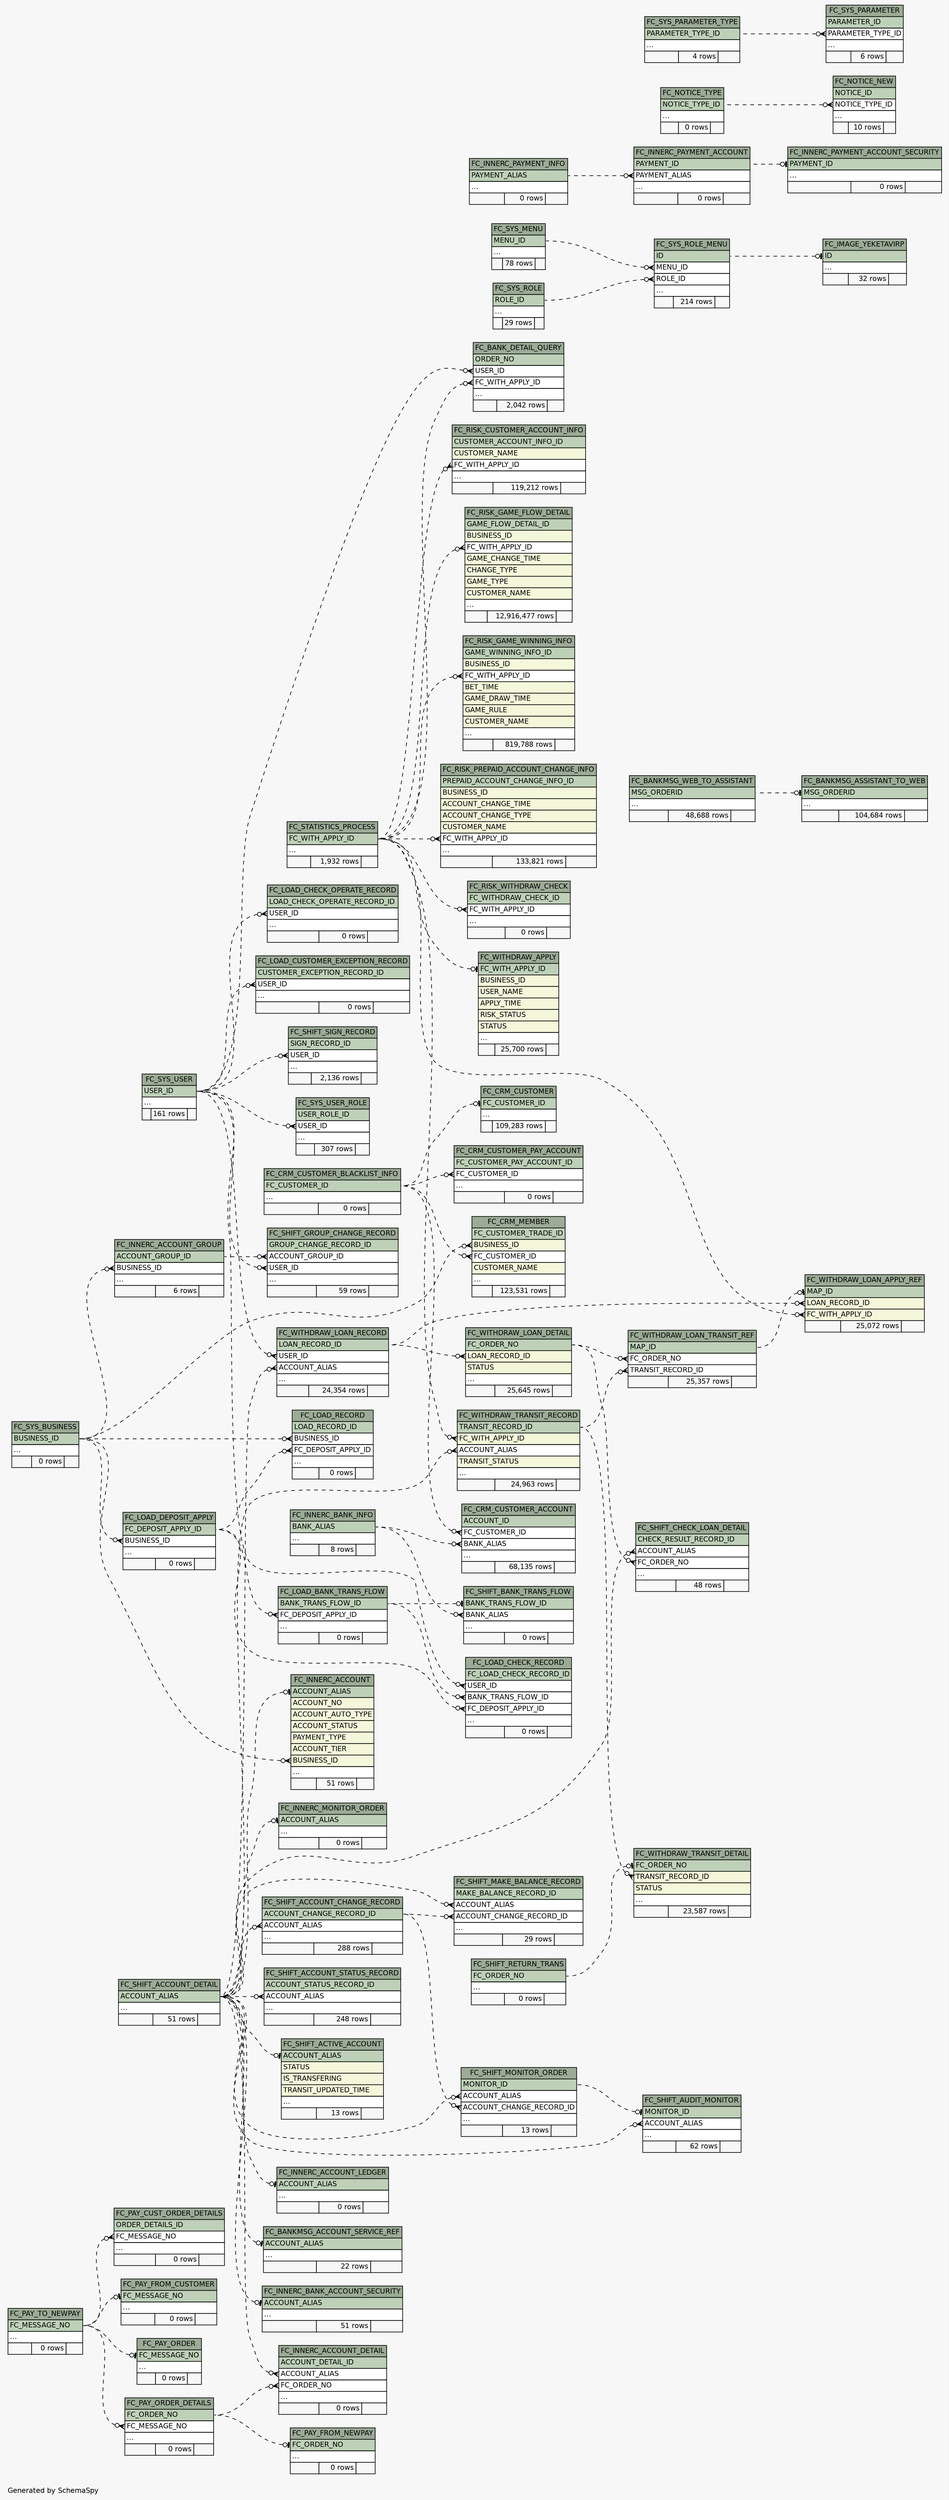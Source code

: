 // dot 2.26.0 on Linux 2.6.32-504.8.1.el6.x86_64
// SchemaSpy rev 590
digraph "compactImpliedRelationshipsDiagram" {
  graph [
    rankdir="RL"
    bgcolor="#f7f7f7"
    label="\nGenerated by SchemaSpy"
    labeljust="l"
    nodesep="0.18"
    ranksep="0.46"
    fontname="Helvetica"
    fontsize="11"
  ];
  node [
    fontname="Helvetica"
    fontsize="11"
    shape="plaintext"
  ];
  edge [
    arrowsize="0.8"
  ];
  "FC_BANK_DETAIL_QUERY" [
    label=<
    <TABLE BORDER="0" CELLBORDER="1" CELLSPACING="0" BGCOLOR="#ffffff">
      <TR><TD COLSPAN="3" BGCOLOR="#9bab96" ALIGN="CENTER">FC_BANK_DETAIL_QUERY</TD></TR>
      <TR><TD PORT="ORDER_NO" COLSPAN="3" BGCOLOR="#bed1b8" ALIGN="LEFT">ORDER_NO</TD></TR>
      <TR><TD PORT="USER_ID" COLSPAN="3" ALIGN="LEFT">USER_ID</TD></TR>
      <TR><TD PORT="FC_WITH_APPLY_ID" COLSPAN="3" ALIGN="LEFT">FC_WITH_APPLY_ID</TD></TR>
      <TR><TD PORT="elipses" COLSPAN="3" ALIGN="LEFT">...</TD></TR>
      <TR><TD ALIGN="LEFT" BGCOLOR="#f7f7f7">  </TD><TD ALIGN="RIGHT" BGCOLOR="#f7f7f7">2,042 rows</TD><TD ALIGN="RIGHT" BGCOLOR="#f7f7f7">  </TD></TR>
    </TABLE>>
    URL="tables/FC_BANK_DETAIL_QUERY.html"
    tooltip="FC_BANK_DETAIL_QUERY"
  ];
  "FC_BANKMSG_ACCOUNT_SERVICE_REF" [
    label=<
    <TABLE BORDER="0" CELLBORDER="1" CELLSPACING="0" BGCOLOR="#ffffff">
      <TR><TD COLSPAN="3" BGCOLOR="#9bab96" ALIGN="CENTER">FC_BANKMSG_ACCOUNT_SERVICE_REF</TD></TR>
      <TR><TD PORT="ACCOUNT_ALIAS" COLSPAN="3" BGCOLOR="#bed1b8" ALIGN="LEFT">ACCOUNT_ALIAS</TD></TR>
      <TR><TD PORT="elipses" COLSPAN="3" ALIGN="LEFT">...</TD></TR>
      <TR><TD ALIGN="LEFT" BGCOLOR="#f7f7f7">  </TD><TD ALIGN="RIGHT" BGCOLOR="#f7f7f7">22 rows</TD><TD ALIGN="RIGHT" BGCOLOR="#f7f7f7">  </TD></TR>
    </TABLE>>
    URL="tables/FC_BANKMSG_ACCOUNT_SERVICE_REF.html"
    tooltip="FC_BANKMSG_ACCOUNT_SERVICE_REF"
  ];
  "FC_BANKMSG_ASSISTANT_TO_WEB" [
    label=<
    <TABLE BORDER="0" CELLBORDER="1" CELLSPACING="0" BGCOLOR="#ffffff">
      <TR><TD COLSPAN="3" BGCOLOR="#9bab96" ALIGN="CENTER">FC_BANKMSG_ASSISTANT_TO_WEB</TD></TR>
      <TR><TD PORT="MSG_ORDERID" COLSPAN="3" BGCOLOR="#bed1b8" ALIGN="LEFT">MSG_ORDERID</TD></TR>
      <TR><TD PORT="elipses" COLSPAN="3" ALIGN="LEFT">...</TD></TR>
      <TR><TD ALIGN="LEFT" BGCOLOR="#f7f7f7">  </TD><TD ALIGN="RIGHT" BGCOLOR="#f7f7f7">104,684 rows</TD><TD ALIGN="RIGHT" BGCOLOR="#f7f7f7">  </TD></TR>
    </TABLE>>
    URL="tables/FC_BANKMSG_ASSISTANT_TO_WEB.html"
    tooltip="FC_BANKMSG_ASSISTANT_TO_WEB"
  ];
  "FC_BANKMSG_WEB_TO_ASSISTANT" [
    label=<
    <TABLE BORDER="0" CELLBORDER="1" CELLSPACING="0" BGCOLOR="#ffffff">
      <TR><TD COLSPAN="3" BGCOLOR="#9bab96" ALIGN="CENTER">FC_BANKMSG_WEB_TO_ASSISTANT</TD></TR>
      <TR><TD PORT="MSG_ORDERID" COLSPAN="3" BGCOLOR="#bed1b8" ALIGN="LEFT">MSG_ORDERID</TD></TR>
      <TR><TD PORT="elipses" COLSPAN="3" ALIGN="LEFT">...</TD></TR>
      <TR><TD ALIGN="LEFT" BGCOLOR="#f7f7f7">  </TD><TD ALIGN="RIGHT" BGCOLOR="#f7f7f7">48,688 rows</TD><TD ALIGN="RIGHT" BGCOLOR="#f7f7f7">  </TD></TR>
    </TABLE>>
    URL="tables/FC_BANKMSG_WEB_TO_ASSISTANT.html"
    tooltip="FC_BANKMSG_WEB_TO_ASSISTANT"
  ];
  "FC_CRM_CUSTOMER" [
    label=<
    <TABLE BORDER="0" CELLBORDER="1" CELLSPACING="0" BGCOLOR="#ffffff">
      <TR><TD COLSPAN="3" BGCOLOR="#9bab96" ALIGN="CENTER">FC_CRM_CUSTOMER</TD></TR>
      <TR><TD PORT="FC_CUSTOMER_ID" COLSPAN="3" BGCOLOR="#bed1b8" ALIGN="LEFT">FC_CUSTOMER_ID</TD></TR>
      <TR><TD PORT="elipses" COLSPAN="3" ALIGN="LEFT">...</TD></TR>
      <TR><TD ALIGN="LEFT" BGCOLOR="#f7f7f7">  </TD><TD ALIGN="RIGHT" BGCOLOR="#f7f7f7">109,283 rows</TD><TD ALIGN="RIGHT" BGCOLOR="#f7f7f7">  </TD></TR>
    </TABLE>>
    URL="tables/FC_CRM_CUSTOMER.html"
    tooltip="FC_CRM_CUSTOMER"
  ];
  "FC_CRM_CUSTOMER_ACCOUNT" [
    label=<
    <TABLE BORDER="0" CELLBORDER="1" CELLSPACING="0" BGCOLOR="#ffffff">
      <TR><TD COLSPAN="3" BGCOLOR="#9bab96" ALIGN="CENTER">FC_CRM_CUSTOMER_ACCOUNT</TD></TR>
      <TR><TD PORT="ACCOUNT_ID" COLSPAN="3" BGCOLOR="#bed1b8" ALIGN="LEFT">ACCOUNT_ID</TD></TR>
      <TR><TD PORT="FC_CUSTOMER_ID" COLSPAN="3" ALIGN="LEFT">FC_CUSTOMER_ID</TD></TR>
      <TR><TD PORT="BANK_ALIAS" COLSPAN="3" ALIGN="LEFT">BANK_ALIAS</TD></TR>
      <TR><TD PORT="elipses" COLSPAN="3" ALIGN="LEFT">...</TD></TR>
      <TR><TD ALIGN="LEFT" BGCOLOR="#f7f7f7">  </TD><TD ALIGN="RIGHT" BGCOLOR="#f7f7f7">68,135 rows</TD><TD ALIGN="RIGHT" BGCOLOR="#f7f7f7">  </TD></TR>
    </TABLE>>
    URL="tables/FC_CRM_CUSTOMER_ACCOUNT.html"
    tooltip="FC_CRM_CUSTOMER_ACCOUNT"
  ];
  "FC_CRM_CUSTOMER_BLACKLIST_INFO" [
    label=<
    <TABLE BORDER="0" CELLBORDER="1" CELLSPACING="0" BGCOLOR="#ffffff">
      <TR><TD COLSPAN="3" BGCOLOR="#9bab96" ALIGN="CENTER">FC_CRM_CUSTOMER_BLACKLIST_INFO</TD></TR>
      <TR><TD PORT="FC_CUSTOMER_ID" COLSPAN="3" BGCOLOR="#bed1b8" ALIGN="LEFT">FC_CUSTOMER_ID</TD></TR>
      <TR><TD PORT="elipses" COLSPAN="3" ALIGN="LEFT">...</TD></TR>
      <TR><TD ALIGN="LEFT" BGCOLOR="#f7f7f7">  </TD><TD ALIGN="RIGHT" BGCOLOR="#f7f7f7">0 rows</TD><TD ALIGN="RIGHT" BGCOLOR="#f7f7f7">  </TD></TR>
    </TABLE>>
    URL="tables/FC_CRM_CUSTOMER_BLACKLIST_INFO.html"
    tooltip="FC_CRM_CUSTOMER_BLACKLIST_INFO"
  ];
  "FC_CRM_CUSTOMER_PAY_ACCOUNT" [
    label=<
    <TABLE BORDER="0" CELLBORDER="1" CELLSPACING="0" BGCOLOR="#ffffff">
      <TR><TD COLSPAN="3" BGCOLOR="#9bab96" ALIGN="CENTER">FC_CRM_CUSTOMER_PAY_ACCOUNT</TD></TR>
      <TR><TD PORT="FC_CUSTOMER_PAY_ACCOUNT_ID" COLSPAN="3" BGCOLOR="#bed1b8" ALIGN="LEFT">FC_CUSTOMER_PAY_ACCOUNT_ID</TD></TR>
      <TR><TD PORT="FC_CUSTOMER_ID" COLSPAN="3" ALIGN="LEFT">FC_CUSTOMER_ID</TD></TR>
      <TR><TD PORT="elipses" COLSPAN="3" ALIGN="LEFT">...</TD></TR>
      <TR><TD ALIGN="LEFT" BGCOLOR="#f7f7f7">  </TD><TD ALIGN="RIGHT" BGCOLOR="#f7f7f7">0 rows</TD><TD ALIGN="RIGHT" BGCOLOR="#f7f7f7">  </TD></TR>
    </TABLE>>
    URL="tables/FC_CRM_CUSTOMER_PAY_ACCOUNT.html"
    tooltip="FC_CRM_CUSTOMER_PAY_ACCOUNT"
  ];
  "FC_CRM_MEMBER" [
    label=<
    <TABLE BORDER="0" CELLBORDER="1" CELLSPACING="0" BGCOLOR="#ffffff">
      <TR><TD COLSPAN="3" BGCOLOR="#9bab96" ALIGN="CENTER">FC_CRM_MEMBER</TD></TR>
      <TR><TD PORT="FC_CUSTOMER_TRADE_ID" COLSPAN="3" BGCOLOR="#bed1b8" ALIGN="LEFT">FC_CUSTOMER_TRADE_ID</TD></TR>
      <TR><TD PORT="BUSINESS_ID" COLSPAN="3" BGCOLOR="#f4f7da" ALIGN="LEFT">BUSINESS_ID</TD></TR>
      <TR><TD PORT="FC_CUSTOMER_ID" COLSPAN="3" ALIGN="LEFT">FC_CUSTOMER_ID</TD></TR>
      <TR><TD PORT="CUSTOMER_NAME" COLSPAN="3" BGCOLOR="#f4f7da" ALIGN="LEFT">CUSTOMER_NAME</TD></TR>
      <TR><TD PORT="elipses" COLSPAN="3" ALIGN="LEFT">...</TD></TR>
      <TR><TD ALIGN="LEFT" BGCOLOR="#f7f7f7">  </TD><TD ALIGN="RIGHT" BGCOLOR="#f7f7f7">123,531 rows</TD><TD ALIGN="RIGHT" BGCOLOR="#f7f7f7">  </TD></TR>
    </TABLE>>
    URL="tables/FC_CRM_MEMBER.html"
    tooltip="FC_CRM_MEMBER"
  ];
  "FC_IMAGE_YEKETAVIRP" [
    label=<
    <TABLE BORDER="0" CELLBORDER="1" CELLSPACING="0" BGCOLOR="#ffffff">
      <TR><TD COLSPAN="3" BGCOLOR="#9bab96" ALIGN="CENTER">FC_IMAGE_YEKETAVIRP</TD></TR>
      <TR><TD PORT="ID" COLSPAN="3" BGCOLOR="#bed1b8" ALIGN="LEFT">ID</TD></TR>
      <TR><TD PORT="elipses" COLSPAN="3" ALIGN="LEFT">...</TD></TR>
      <TR><TD ALIGN="LEFT" BGCOLOR="#f7f7f7">  </TD><TD ALIGN="RIGHT" BGCOLOR="#f7f7f7">32 rows</TD><TD ALIGN="RIGHT" BGCOLOR="#f7f7f7">  </TD></TR>
    </TABLE>>
    URL="tables/FC_IMAGE_YEKETAVIRP.html"
    tooltip="FC_IMAGE_YEKETAVIRP"
  ];
  "FC_INNERC_ACCOUNT" [
    label=<
    <TABLE BORDER="0" CELLBORDER="1" CELLSPACING="0" BGCOLOR="#ffffff">
      <TR><TD COLSPAN="3" BGCOLOR="#9bab96" ALIGN="CENTER">FC_INNERC_ACCOUNT</TD></TR>
      <TR><TD PORT="ACCOUNT_ALIAS" COLSPAN="3" BGCOLOR="#bed1b8" ALIGN="LEFT">ACCOUNT_ALIAS</TD></TR>
      <TR><TD PORT="ACCOUNT_NO" COLSPAN="3" BGCOLOR="#f4f7da" ALIGN="LEFT">ACCOUNT_NO</TD></TR>
      <TR><TD PORT="ACCOUNT_AUTO_TYPE" COLSPAN="3" BGCOLOR="#f4f7da" ALIGN="LEFT">ACCOUNT_AUTO_TYPE</TD></TR>
      <TR><TD PORT="ACCOUNT_STATUS" COLSPAN="3" BGCOLOR="#f4f7da" ALIGN="LEFT">ACCOUNT_STATUS</TD></TR>
      <TR><TD PORT="PAYMENT_TYPE" COLSPAN="3" BGCOLOR="#f4f7da" ALIGN="LEFT">PAYMENT_TYPE</TD></TR>
      <TR><TD PORT="ACCOUNT_TIER" COLSPAN="3" BGCOLOR="#f4f7da" ALIGN="LEFT">ACCOUNT_TIER</TD></TR>
      <TR><TD PORT="BUSINESS_ID" COLSPAN="3" BGCOLOR="#f4f7da" ALIGN="LEFT">BUSINESS_ID</TD></TR>
      <TR><TD PORT="elipses" COLSPAN="3" ALIGN="LEFT">...</TD></TR>
      <TR><TD ALIGN="LEFT" BGCOLOR="#f7f7f7">  </TD><TD ALIGN="RIGHT" BGCOLOR="#f7f7f7">51 rows</TD><TD ALIGN="RIGHT" BGCOLOR="#f7f7f7">  </TD></TR>
    </TABLE>>
    URL="tables/FC_INNERC_ACCOUNT.html"
    tooltip="FC_INNERC_ACCOUNT"
  ];
  "FC_INNERC_ACCOUNT_DETAIL" [
    label=<
    <TABLE BORDER="0" CELLBORDER="1" CELLSPACING="0" BGCOLOR="#ffffff">
      <TR><TD COLSPAN="3" BGCOLOR="#9bab96" ALIGN="CENTER">FC_INNERC_ACCOUNT_DETAIL</TD></TR>
      <TR><TD PORT="ACCOUNT_DETAIL_ID" COLSPAN="3" BGCOLOR="#bed1b8" ALIGN="LEFT">ACCOUNT_DETAIL_ID</TD></TR>
      <TR><TD PORT="ACCOUNT_ALIAS" COLSPAN="3" ALIGN="LEFT">ACCOUNT_ALIAS</TD></TR>
      <TR><TD PORT="FC_ORDER_NO" COLSPAN="3" ALIGN="LEFT">FC_ORDER_NO</TD></TR>
      <TR><TD PORT="elipses" COLSPAN="3" ALIGN="LEFT">...</TD></TR>
      <TR><TD ALIGN="LEFT" BGCOLOR="#f7f7f7">  </TD><TD ALIGN="RIGHT" BGCOLOR="#f7f7f7">0 rows</TD><TD ALIGN="RIGHT" BGCOLOR="#f7f7f7">  </TD></TR>
    </TABLE>>
    URL="tables/FC_INNERC_ACCOUNT_DETAIL.html"
    tooltip="FC_INNERC_ACCOUNT_DETAIL"
  ];
  "FC_INNERC_ACCOUNT_GROUP" [
    label=<
    <TABLE BORDER="0" CELLBORDER="1" CELLSPACING="0" BGCOLOR="#ffffff">
      <TR><TD COLSPAN="3" BGCOLOR="#9bab96" ALIGN="CENTER">FC_INNERC_ACCOUNT_GROUP</TD></TR>
      <TR><TD PORT="ACCOUNT_GROUP_ID" COLSPAN="3" BGCOLOR="#bed1b8" ALIGN="LEFT">ACCOUNT_GROUP_ID</TD></TR>
      <TR><TD PORT="BUSINESS_ID" COLSPAN="3" ALIGN="LEFT">BUSINESS_ID</TD></TR>
      <TR><TD PORT="elipses" COLSPAN="3" ALIGN="LEFT">...</TD></TR>
      <TR><TD ALIGN="LEFT" BGCOLOR="#f7f7f7">  </TD><TD ALIGN="RIGHT" BGCOLOR="#f7f7f7">6 rows</TD><TD ALIGN="RIGHT" BGCOLOR="#f7f7f7">  </TD></TR>
    </TABLE>>
    URL="tables/FC_INNERC_ACCOUNT_GROUP.html"
    tooltip="FC_INNERC_ACCOUNT_GROUP"
  ];
  "FC_INNERC_ACCOUNT_LEDGER" [
    label=<
    <TABLE BORDER="0" CELLBORDER="1" CELLSPACING="0" BGCOLOR="#ffffff">
      <TR><TD COLSPAN="3" BGCOLOR="#9bab96" ALIGN="CENTER">FC_INNERC_ACCOUNT_LEDGER</TD></TR>
      <TR><TD PORT="ACCOUNT_ALIAS" COLSPAN="3" BGCOLOR="#bed1b8" ALIGN="LEFT">ACCOUNT_ALIAS</TD></TR>
      <TR><TD PORT="elipses" COLSPAN="3" ALIGN="LEFT">...</TD></TR>
      <TR><TD ALIGN="LEFT" BGCOLOR="#f7f7f7">  </TD><TD ALIGN="RIGHT" BGCOLOR="#f7f7f7">0 rows</TD><TD ALIGN="RIGHT" BGCOLOR="#f7f7f7">  </TD></TR>
    </TABLE>>
    URL="tables/FC_INNERC_ACCOUNT_LEDGER.html"
    tooltip="FC_INNERC_ACCOUNT_LEDGER"
  ];
  "FC_INNERC_BANK_ACCOUNT_SECURITY" [
    label=<
    <TABLE BORDER="0" CELLBORDER="1" CELLSPACING="0" BGCOLOR="#ffffff">
      <TR><TD COLSPAN="3" BGCOLOR="#9bab96" ALIGN="CENTER">FC_INNERC_BANK_ACCOUNT_SECURITY</TD></TR>
      <TR><TD PORT="ACCOUNT_ALIAS" COLSPAN="3" BGCOLOR="#bed1b8" ALIGN="LEFT">ACCOUNT_ALIAS</TD></TR>
      <TR><TD PORT="elipses" COLSPAN="3" ALIGN="LEFT">...</TD></TR>
      <TR><TD ALIGN="LEFT" BGCOLOR="#f7f7f7">  </TD><TD ALIGN="RIGHT" BGCOLOR="#f7f7f7">51 rows</TD><TD ALIGN="RIGHT" BGCOLOR="#f7f7f7">  </TD></TR>
    </TABLE>>
    URL="tables/FC_INNERC_BANK_ACCOUNT_SECURITY.html"
    tooltip="FC_INNERC_BANK_ACCOUNT_SECURITY"
  ];
  "FC_INNERC_BANK_INFO" [
    label=<
    <TABLE BORDER="0" CELLBORDER="1" CELLSPACING="0" BGCOLOR="#ffffff">
      <TR><TD COLSPAN="3" BGCOLOR="#9bab96" ALIGN="CENTER">FC_INNERC_BANK_INFO</TD></TR>
      <TR><TD PORT="BANK_ALIAS" COLSPAN="3" BGCOLOR="#bed1b8" ALIGN="LEFT">BANK_ALIAS</TD></TR>
      <TR><TD PORT="elipses" COLSPAN="3" ALIGN="LEFT">...</TD></TR>
      <TR><TD ALIGN="LEFT" BGCOLOR="#f7f7f7">  </TD><TD ALIGN="RIGHT" BGCOLOR="#f7f7f7">8 rows</TD><TD ALIGN="RIGHT" BGCOLOR="#f7f7f7">  </TD></TR>
    </TABLE>>
    URL="tables/FC_INNERC_BANK_INFO.html"
    tooltip="FC_INNERC_BANK_INFO"
  ];
  "FC_INNERC_MONITOR_ORDER" [
    label=<
    <TABLE BORDER="0" CELLBORDER="1" CELLSPACING="0" BGCOLOR="#ffffff">
      <TR><TD COLSPAN="3" BGCOLOR="#9bab96" ALIGN="CENTER">FC_INNERC_MONITOR_ORDER</TD></TR>
      <TR><TD PORT="ACCOUNT_ALIAS" COLSPAN="3" BGCOLOR="#bed1b8" ALIGN="LEFT">ACCOUNT_ALIAS</TD></TR>
      <TR><TD PORT="elipses" COLSPAN="3" ALIGN="LEFT">...</TD></TR>
      <TR><TD ALIGN="LEFT" BGCOLOR="#f7f7f7">  </TD><TD ALIGN="RIGHT" BGCOLOR="#f7f7f7">0 rows</TD><TD ALIGN="RIGHT" BGCOLOR="#f7f7f7">  </TD></TR>
    </TABLE>>
    URL="tables/FC_INNERC_MONITOR_ORDER.html"
    tooltip="FC_INNERC_MONITOR_ORDER"
  ];
  "FC_INNERC_PAYMENT_ACCOUNT" [
    label=<
    <TABLE BORDER="0" CELLBORDER="1" CELLSPACING="0" BGCOLOR="#ffffff">
      <TR><TD COLSPAN="3" BGCOLOR="#9bab96" ALIGN="CENTER">FC_INNERC_PAYMENT_ACCOUNT</TD></TR>
      <TR><TD PORT="PAYMENT_ID" COLSPAN="3" BGCOLOR="#bed1b8" ALIGN="LEFT">PAYMENT_ID</TD></TR>
      <TR><TD PORT="PAYMENT_ALIAS" COLSPAN="3" ALIGN="LEFT">PAYMENT_ALIAS</TD></TR>
      <TR><TD PORT="elipses" COLSPAN="3" ALIGN="LEFT">...</TD></TR>
      <TR><TD ALIGN="LEFT" BGCOLOR="#f7f7f7">  </TD><TD ALIGN="RIGHT" BGCOLOR="#f7f7f7">0 rows</TD><TD ALIGN="RIGHT" BGCOLOR="#f7f7f7">  </TD></TR>
    </TABLE>>
    URL="tables/FC_INNERC_PAYMENT_ACCOUNT.html"
    tooltip="FC_INNERC_PAYMENT_ACCOUNT"
  ];
  "FC_INNERC_PAYMENT_ACCOUNT_SECURITY" [
    label=<
    <TABLE BORDER="0" CELLBORDER="1" CELLSPACING="0" BGCOLOR="#ffffff">
      <TR><TD COLSPAN="3" BGCOLOR="#9bab96" ALIGN="CENTER">FC_INNERC_PAYMENT_ACCOUNT_SECURITY</TD></TR>
      <TR><TD PORT="PAYMENT_ID" COLSPAN="3" BGCOLOR="#bed1b8" ALIGN="LEFT">PAYMENT_ID</TD></TR>
      <TR><TD PORT="elipses" COLSPAN="3" ALIGN="LEFT">...</TD></TR>
      <TR><TD ALIGN="LEFT" BGCOLOR="#f7f7f7">  </TD><TD ALIGN="RIGHT" BGCOLOR="#f7f7f7">0 rows</TD><TD ALIGN="RIGHT" BGCOLOR="#f7f7f7">  </TD></TR>
    </TABLE>>
    URL="tables/FC_INNERC_PAYMENT_ACCOUNT_SECURITY.html"
    tooltip="FC_INNERC_PAYMENT_ACCOUNT_SECURITY"
  ];
  "FC_INNERC_PAYMENT_INFO" [
    label=<
    <TABLE BORDER="0" CELLBORDER="1" CELLSPACING="0" BGCOLOR="#ffffff">
      <TR><TD COLSPAN="3" BGCOLOR="#9bab96" ALIGN="CENTER">FC_INNERC_PAYMENT_INFO</TD></TR>
      <TR><TD PORT="PAYMENT_ALIAS" COLSPAN="3" BGCOLOR="#bed1b8" ALIGN="LEFT">PAYMENT_ALIAS</TD></TR>
      <TR><TD PORT="elipses" COLSPAN="3" ALIGN="LEFT">...</TD></TR>
      <TR><TD ALIGN="LEFT" BGCOLOR="#f7f7f7">  </TD><TD ALIGN="RIGHT" BGCOLOR="#f7f7f7">0 rows</TD><TD ALIGN="RIGHT" BGCOLOR="#f7f7f7">  </TD></TR>
    </TABLE>>
    URL="tables/FC_INNERC_PAYMENT_INFO.html"
    tooltip="FC_INNERC_PAYMENT_INFO"
  ];
  "FC_LOAD_BANK_TRANS_FLOW" [
    label=<
    <TABLE BORDER="0" CELLBORDER="1" CELLSPACING="0" BGCOLOR="#ffffff">
      <TR><TD COLSPAN="3" BGCOLOR="#9bab96" ALIGN="CENTER">FC_LOAD_BANK_TRANS_FLOW</TD></TR>
      <TR><TD PORT="BANK_TRANS_FLOW_ID" COLSPAN="3" BGCOLOR="#bed1b8" ALIGN="LEFT">BANK_TRANS_FLOW_ID</TD></TR>
      <TR><TD PORT="FC_DEPOSIT_APPLY_ID" COLSPAN="3" ALIGN="LEFT">FC_DEPOSIT_APPLY_ID</TD></TR>
      <TR><TD PORT="elipses" COLSPAN="3" ALIGN="LEFT">...</TD></TR>
      <TR><TD ALIGN="LEFT" BGCOLOR="#f7f7f7">  </TD><TD ALIGN="RIGHT" BGCOLOR="#f7f7f7">0 rows</TD><TD ALIGN="RIGHT" BGCOLOR="#f7f7f7">  </TD></TR>
    </TABLE>>
    URL="tables/FC_LOAD_BANK_TRANS_FLOW.html"
    tooltip="FC_LOAD_BANK_TRANS_FLOW"
  ];
  "FC_LOAD_CHECK_OPERATE_RECORD" [
    label=<
    <TABLE BORDER="0" CELLBORDER="1" CELLSPACING="0" BGCOLOR="#ffffff">
      <TR><TD COLSPAN="3" BGCOLOR="#9bab96" ALIGN="CENTER">FC_LOAD_CHECK_OPERATE_RECORD</TD></TR>
      <TR><TD PORT="LOAD_CHECK_OPERATE_RECORD_ID" COLSPAN="3" BGCOLOR="#bed1b8" ALIGN="LEFT">LOAD_CHECK_OPERATE_RECORD_ID</TD></TR>
      <TR><TD PORT="USER_ID" COLSPAN="3" ALIGN="LEFT">USER_ID</TD></TR>
      <TR><TD PORT="elipses" COLSPAN="3" ALIGN="LEFT">...</TD></TR>
      <TR><TD ALIGN="LEFT" BGCOLOR="#f7f7f7">  </TD><TD ALIGN="RIGHT" BGCOLOR="#f7f7f7">0 rows</TD><TD ALIGN="RIGHT" BGCOLOR="#f7f7f7">  </TD></TR>
    </TABLE>>
    URL="tables/FC_LOAD_CHECK_OPERATE_RECORD.html"
    tooltip="FC_LOAD_CHECK_OPERATE_RECORD"
  ];
  "FC_LOAD_CHECK_RECORD" [
    label=<
    <TABLE BORDER="0" CELLBORDER="1" CELLSPACING="0" BGCOLOR="#ffffff">
      <TR><TD COLSPAN="3" BGCOLOR="#9bab96" ALIGN="CENTER">FC_LOAD_CHECK_RECORD</TD></TR>
      <TR><TD PORT="FC_LOAD_CHECK_RECORD_ID" COLSPAN="3" BGCOLOR="#bed1b8" ALIGN="LEFT">FC_LOAD_CHECK_RECORD_ID</TD></TR>
      <TR><TD PORT="USER_ID" COLSPAN="3" ALIGN="LEFT">USER_ID</TD></TR>
      <TR><TD PORT="BANK_TRANS_FLOW_ID" COLSPAN="3" ALIGN="LEFT">BANK_TRANS_FLOW_ID</TD></TR>
      <TR><TD PORT="FC_DEPOSIT_APPLY_ID" COLSPAN="3" ALIGN="LEFT">FC_DEPOSIT_APPLY_ID</TD></TR>
      <TR><TD PORT="elipses" COLSPAN="3" ALIGN="LEFT">...</TD></TR>
      <TR><TD ALIGN="LEFT" BGCOLOR="#f7f7f7">  </TD><TD ALIGN="RIGHT" BGCOLOR="#f7f7f7">0 rows</TD><TD ALIGN="RIGHT" BGCOLOR="#f7f7f7">  </TD></TR>
    </TABLE>>
    URL="tables/FC_LOAD_CHECK_RECORD.html"
    tooltip="FC_LOAD_CHECK_RECORD"
  ];
  "FC_LOAD_CUSTOMER_EXCEPTION_RECORD" [
    label=<
    <TABLE BORDER="0" CELLBORDER="1" CELLSPACING="0" BGCOLOR="#ffffff">
      <TR><TD COLSPAN="3" BGCOLOR="#9bab96" ALIGN="CENTER">FC_LOAD_CUSTOMER_EXCEPTION_RECORD</TD></TR>
      <TR><TD PORT="CUSTOMER_EXCEPTION_RECORD_ID" COLSPAN="3" BGCOLOR="#bed1b8" ALIGN="LEFT">CUSTOMER_EXCEPTION_RECORD_ID</TD></TR>
      <TR><TD PORT="USER_ID" COLSPAN="3" ALIGN="LEFT">USER_ID</TD></TR>
      <TR><TD PORT="elipses" COLSPAN="3" ALIGN="LEFT">...</TD></TR>
      <TR><TD ALIGN="LEFT" BGCOLOR="#f7f7f7">  </TD><TD ALIGN="RIGHT" BGCOLOR="#f7f7f7">0 rows</TD><TD ALIGN="RIGHT" BGCOLOR="#f7f7f7">  </TD></TR>
    </TABLE>>
    URL="tables/FC_LOAD_CUSTOMER_EXCEPTION_RECORD.html"
    tooltip="FC_LOAD_CUSTOMER_EXCEPTION_RECORD"
  ];
  "FC_LOAD_DEPOSIT_APPLY" [
    label=<
    <TABLE BORDER="0" CELLBORDER="1" CELLSPACING="0" BGCOLOR="#ffffff">
      <TR><TD COLSPAN="3" BGCOLOR="#9bab96" ALIGN="CENTER">FC_LOAD_DEPOSIT_APPLY</TD></TR>
      <TR><TD PORT="FC_DEPOSIT_APPLY_ID" COLSPAN="3" BGCOLOR="#bed1b8" ALIGN="LEFT">FC_DEPOSIT_APPLY_ID</TD></TR>
      <TR><TD PORT="BUSINESS_ID" COLSPAN="3" ALIGN="LEFT">BUSINESS_ID</TD></TR>
      <TR><TD PORT="elipses" COLSPAN="3" ALIGN="LEFT">...</TD></TR>
      <TR><TD ALIGN="LEFT" BGCOLOR="#f7f7f7">  </TD><TD ALIGN="RIGHT" BGCOLOR="#f7f7f7">0 rows</TD><TD ALIGN="RIGHT" BGCOLOR="#f7f7f7">  </TD></TR>
    </TABLE>>
    URL="tables/FC_LOAD_DEPOSIT_APPLY.html"
    tooltip="FC_LOAD_DEPOSIT_APPLY"
  ];
  "FC_LOAD_RECORD" [
    label=<
    <TABLE BORDER="0" CELLBORDER="1" CELLSPACING="0" BGCOLOR="#ffffff">
      <TR><TD COLSPAN="3" BGCOLOR="#9bab96" ALIGN="CENTER">FC_LOAD_RECORD</TD></TR>
      <TR><TD PORT="LOAD_RECORD_ID" COLSPAN="3" BGCOLOR="#bed1b8" ALIGN="LEFT">LOAD_RECORD_ID</TD></TR>
      <TR><TD PORT="BUSINESS_ID" COLSPAN="3" ALIGN="LEFT">BUSINESS_ID</TD></TR>
      <TR><TD PORT="FC_DEPOSIT_APPLY_ID" COLSPAN="3" ALIGN="LEFT">FC_DEPOSIT_APPLY_ID</TD></TR>
      <TR><TD PORT="elipses" COLSPAN="3" ALIGN="LEFT">...</TD></TR>
      <TR><TD ALIGN="LEFT" BGCOLOR="#f7f7f7">  </TD><TD ALIGN="RIGHT" BGCOLOR="#f7f7f7">0 rows</TD><TD ALIGN="RIGHT" BGCOLOR="#f7f7f7">  </TD></TR>
    </TABLE>>
    URL="tables/FC_LOAD_RECORD.html"
    tooltip="FC_LOAD_RECORD"
  ];
  "FC_NOTICE_NEW" [
    label=<
    <TABLE BORDER="0" CELLBORDER="1" CELLSPACING="0" BGCOLOR="#ffffff">
      <TR><TD COLSPAN="3" BGCOLOR="#9bab96" ALIGN="CENTER">FC_NOTICE_NEW</TD></TR>
      <TR><TD PORT="NOTICE_ID" COLSPAN="3" BGCOLOR="#bed1b8" ALIGN="LEFT">NOTICE_ID</TD></TR>
      <TR><TD PORT="NOTICE_TYPE_ID" COLSPAN="3" ALIGN="LEFT">NOTICE_TYPE_ID</TD></TR>
      <TR><TD PORT="elipses" COLSPAN="3" ALIGN="LEFT">...</TD></TR>
      <TR><TD ALIGN="LEFT" BGCOLOR="#f7f7f7">  </TD><TD ALIGN="RIGHT" BGCOLOR="#f7f7f7">10 rows</TD><TD ALIGN="RIGHT" BGCOLOR="#f7f7f7">  </TD></TR>
    </TABLE>>
    URL="tables/FC_NOTICE_NEW.html"
    tooltip="FC_NOTICE_NEW"
  ];
  "FC_NOTICE_TYPE" [
    label=<
    <TABLE BORDER="0" CELLBORDER="1" CELLSPACING="0" BGCOLOR="#ffffff">
      <TR><TD COLSPAN="3" BGCOLOR="#9bab96" ALIGN="CENTER">FC_NOTICE_TYPE</TD></TR>
      <TR><TD PORT="NOTICE_TYPE_ID" COLSPAN="3" BGCOLOR="#bed1b8" ALIGN="LEFT">NOTICE_TYPE_ID</TD></TR>
      <TR><TD PORT="elipses" COLSPAN="3" ALIGN="LEFT">...</TD></TR>
      <TR><TD ALIGN="LEFT" BGCOLOR="#f7f7f7">  </TD><TD ALIGN="RIGHT" BGCOLOR="#f7f7f7">0 rows</TD><TD ALIGN="RIGHT" BGCOLOR="#f7f7f7">  </TD></TR>
    </TABLE>>
    URL="tables/FC_NOTICE_TYPE.html"
    tooltip="FC_NOTICE_TYPE"
  ];
  "FC_PAY_CUST_ORDER_DETAILS" [
    label=<
    <TABLE BORDER="0" CELLBORDER="1" CELLSPACING="0" BGCOLOR="#ffffff">
      <TR><TD COLSPAN="3" BGCOLOR="#9bab96" ALIGN="CENTER">FC_PAY_CUST_ORDER_DETAILS</TD></TR>
      <TR><TD PORT="ORDER_DETAILS_ID" COLSPAN="3" BGCOLOR="#bed1b8" ALIGN="LEFT">ORDER_DETAILS_ID</TD></TR>
      <TR><TD PORT="FC_MESSAGE_NO" COLSPAN="3" ALIGN="LEFT">FC_MESSAGE_NO</TD></TR>
      <TR><TD PORT="elipses" COLSPAN="3" ALIGN="LEFT">...</TD></TR>
      <TR><TD ALIGN="LEFT" BGCOLOR="#f7f7f7">  </TD><TD ALIGN="RIGHT" BGCOLOR="#f7f7f7">0 rows</TD><TD ALIGN="RIGHT" BGCOLOR="#f7f7f7">  </TD></TR>
    </TABLE>>
    URL="tables/FC_PAY_CUST_ORDER_DETAILS.html"
    tooltip="FC_PAY_CUST_ORDER_DETAILS"
  ];
  "FC_PAY_FROM_CUSTOMER" [
    label=<
    <TABLE BORDER="0" CELLBORDER="1" CELLSPACING="0" BGCOLOR="#ffffff">
      <TR><TD COLSPAN="3" BGCOLOR="#9bab96" ALIGN="CENTER">FC_PAY_FROM_CUSTOMER</TD></TR>
      <TR><TD PORT="FC_MESSAGE_NO" COLSPAN="3" BGCOLOR="#bed1b8" ALIGN="LEFT">FC_MESSAGE_NO</TD></TR>
      <TR><TD PORT="elipses" COLSPAN="3" ALIGN="LEFT">...</TD></TR>
      <TR><TD ALIGN="LEFT" BGCOLOR="#f7f7f7">  </TD><TD ALIGN="RIGHT" BGCOLOR="#f7f7f7">0 rows</TD><TD ALIGN="RIGHT" BGCOLOR="#f7f7f7">  </TD></TR>
    </TABLE>>
    URL="tables/FC_PAY_FROM_CUSTOMER.html"
    tooltip="FC_PAY_FROM_CUSTOMER"
  ];
  "FC_PAY_FROM_NEWPAY" [
    label=<
    <TABLE BORDER="0" CELLBORDER="1" CELLSPACING="0" BGCOLOR="#ffffff">
      <TR><TD COLSPAN="3" BGCOLOR="#9bab96" ALIGN="CENTER">FC_PAY_FROM_NEWPAY</TD></TR>
      <TR><TD PORT="FC_ORDER_NO" COLSPAN="3" BGCOLOR="#bed1b8" ALIGN="LEFT">FC_ORDER_NO</TD></TR>
      <TR><TD PORT="elipses" COLSPAN="3" ALIGN="LEFT">...</TD></TR>
      <TR><TD ALIGN="LEFT" BGCOLOR="#f7f7f7">  </TD><TD ALIGN="RIGHT" BGCOLOR="#f7f7f7">0 rows</TD><TD ALIGN="RIGHT" BGCOLOR="#f7f7f7">  </TD></TR>
    </TABLE>>
    URL="tables/FC_PAY_FROM_NEWPAY.html"
    tooltip="FC_PAY_FROM_NEWPAY"
  ];
  "FC_PAY_ORDER" [
    label=<
    <TABLE BORDER="0" CELLBORDER="1" CELLSPACING="0" BGCOLOR="#ffffff">
      <TR><TD COLSPAN="3" BGCOLOR="#9bab96" ALIGN="CENTER">FC_PAY_ORDER</TD></TR>
      <TR><TD PORT="FC_MESSAGE_NO" COLSPAN="3" BGCOLOR="#bed1b8" ALIGN="LEFT">FC_MESSAGE_NO</TD></TR>
      <TR><TD PORT="elipses" COLSPAN="3" ALIGN="LEFT">...</TD></TR>
      <TR><TD ALIGN="LEFT" BGCOLOR="#f7f7f7">  </TD><TD ALIGN="RIGHT" BGCOLOR="#f7f7f7">0 rows</TD><TD ALIGN="RIGHT" BGCOLOR="#f7f7f7">  </TD></TR>
    </TABLE>>
    URL="tables/FC_PAY_ORDER.html"
    tooltip="FC_PAY_ORDER"
  ];
  "FC_PAY_ORDER_DETAILS" [
    label=<
    <TABLE BORDER="0" CELLBORDER="1" CELLSPACING="0" BGCOLOR="#ffffff">
      <TR><TD COLSPAN="3" BGCOLOR="#9bab96" ALIGN="CENTER">FC_PAY_ORDER_DETAILS</TD></TR>
      <TR><TD PORT="FC_ORDER_NO" COLSPAN="3" BGCOLOR="#bed1b8" ALIGN="LEFT">FC_ORDER_NO</TD></TR>
      <TR><TD PORT="FC_MESSAGE_NO" COLSPAN="3" ALIGN="LEFT">FC_MESSAGE_NO</TD></TR>
      <TR><TD PORT="elipses" COLSPAN="3" ALIGN="LEFT">...</TD></TR>
      <TR><TD ALIGN="LEFT" BGCOLOR="#f7f7f7">  </TD><TD ALIGN="RIGHT" BGCOLOR="#f7f7f7">0 rows</TD><TD ALIGN="RIGHT" BGCOLOR="#f7f7f7">  </TD></TR>
    </TABLE>>
    URL="tables/FC_PAY_ORDER_DETAILS.html"
    tooltip="FC_PAY_ORDER_DETAILS"
  ];
  "FC_PAY_TO_NEWPAY" [
    label=<
    <TABLE BORDER="0" CELLBORDER="1" CELLSPACING="0" BGCOLOR="#ffffff">
      <TR><TD COLSPAN="3" BGCOLOR="#9bab96" ALIGN="CENTER">FC_PAY_TO_NEWPAY</TD></TR>
      <TR><TD PORT="FC_MESSAGE_NO" COLSPAN="3" BGCOLOR="#bed1b8" ALIGN="LEFT">FC_MESSAGE_NO</TD></TR>
      <TR><TD PORT="elipses" COLSPAN="3" ALIGN="LEFT">...</TD></TR>
      <TR><TD ALIGN="LEFT" BGCOLOR="#f7f7f7">  </TD><TD ALIGN="RIGHT" BGCOLOR="#f7f7f7">0 rows</TD><TD ALIGN="RIGHT" BGCOLOR="#f7f7f7">  </TD></TR>
    </TABLE>>
    URL="tables/FC_PAY_TO_NEWPAY.html"
    tooltip="FC_PAY_TO_NEWPAY"
  ];
  "FC_RISK_CUSTOMER_ACCOUNT_INFO" [
    label=<
    <TABLE BORDER="0" CELLBORDER="1" CELLSPACING="0" BGCOLOR="#ffffff">
      <TR><TD COLSPAN="3" BGCOLOR="#9bab96" ALIGN="CENTER">FC_RISK_CUSTOMER_ACCOUNT_INFO</TD></TR>
      <TR><TD PORT="CUSTOMER_ACCOUNT_INFO_ID" COLSPAN="3" BGCOLOR="#bed1b8" ALIGN="LEFT">CUSTOMER_ACCOUNT_INFO_ID</TD></TR>
      <TR><TD PORT="CUSTOMER_NAME" COLSPAN="3" BGCOLOR="#f4f7da" ALIGN="LEFT">CUSTOMER_NAME</TD></TR>
      <TR><TD PORT="FC_WITH_APPLY_ID" COLSPAN="3" ALIGN="LEFT">FC_WITH_APPLY_ID</TD></TR>
      <TR><TD PORT="elipses" COLSPAN="3" ALIGN="LEFT">...</TD></TR>
      <TR><TD ALIGN="LEFT" BGCOLOR="#f7f7f7">  </TD><TD ALIGN="RIGHT" BGCOLOR="#f7f7f7">119,212 rows</TD><TD ALIGN="RIGHT" BGCOLOR="#f7f7f7">  </TD></TR>
    </TABLE>>
    URL="tables/FC_RISK_CUSTOMER_ACCOUNT_INFO.html"
    tooltip="FC_RISK_CUSTOMER_ACCOUNT_INFO"
  ];
  "FC_RISK_GAME_FLOW_DETAIL" [
    label=<
    <TABLE BORDER="0" CELLBORDER="1" CELLSPACING="0" BGCOLOR="#ffffff">
      <TR><TD COLSPAN="3" BGCOLOR="#9bab96" ALIGN="CENTER">FC_RISK_GAME_FLOW_DETAIL</TD></TR>
      <TR><TD PORT="GAME_FLOW_DETAIL_ID" COLSPAN="3" BGCOLOR="#bed1b8" ALIGN="LEFT">GAME_FLOW_DETAIL_ID</TD></TR>
      <TR><TD PORT="BUSINESS_ID" COLSPAN="3" BGCOLOR="#f4f7da" ALIGN="LEFT">BUSINESS_ID</TD></TR>
      <TR><TD PORT="FC_WITH_APPLY_ID" COLSPAN="3" ALIGN="LEFT">FC_WITH_APPLY_ID</TD></TR>
      <TR><TD PORT="GAME_CHANGE_TIME" COLSPAN="3" BGCOLOR="#f4f7da" ALIGN="LEFT">GAME_CHANGE_TIME</TD></TR>
      <TR><TD PORT="CHANGE_TYPE" COLSPAN="3" BGCOLOR="#f4f7da" ALIGN="LEFT">CHANGE_TYPE</TD></TR>
      <TR><TD PORT="GAME_TYPE" COLSPAN="3" BGCOLOR="#f4f7da" ALIGN="LEFT">GAME_TYPE</TD></TR>
      <TR><TD PORT="CUSTOMER_NAME" COLSPAN="3" BGCOLOR="#f4f7da" ALIGN="LEFT">CUSTOMER_NAME</TD></TR>
      <TR><TD PORT="elipses" COLSPAN="3" ALIGN="LEFT">...</TD></TR>
      <TR><TD ALIGN="LEFT" BGCOLOR="#f7f7f7">  </TD><TD ALIGN="RIGHT" BGCOLOR="#f7f7f7">12,916,477 rows</TD><TD ALIGN="RIGHT" BGCOLOR="#f7f7f7">  </TD></TR>
    </TABLE>>
    URL="tables/FC_RISK_GAME_FLOW_DETAIL.html"
    tooltip="FC_RISK_GAME_FLOW_DETAIL"
  ];
  "FC_RISK_GAME_WINNING_INFO" [
    label=<
    <TABLE BORDER="0" CELLBORDER="1" CELLSPACING="0" BGCOLOR="#ffffff">
      <TR><TD COLSPAN="3" BGCOLOR="#9bab96" ALIGN="CENTER">FC_RISK_GAME_WINNING_INFO</TD></TR>
      <TR><TD PORT="GAME_WINNING_INFO_ID" COLSPAN="3" BGCOLOR="#bed1b8" ALIGN="LEFT">GAME_WINNING_INFO_ID</TD></TR>
      <TR><TD PORT="BUSINESS_ID" COLSPAN="3" BGCOLOR="#f4f7da" ALIGN="LEFT">BUSINESS_ID</TD></TR>
      <TR><TD PORT="FC_WITH_APPLY_ID" COLSPAN="3" ALIGN="LEFT">FC_WITH_APPLY_ID</TD></TR>
      <TR><TD PORT="BET_TIME" COLSPAN="3" BGCOLOR="#f4f7da" ALIGN="LEFT">BET_TIME</TD></TR>
      <TR><TD PORT="GAME_DRAW_TIME" COLSPAN="3" BGCOLOR="#f4f7da" ALIGN="LEFT">GAME_DRAW_TIME</TD></TR>
      <TR><TD PORT="GAME_RULE" COLSPAN="3" BGCOLOR="#f4f7da" ALIGN="LEFT">GAME_RULE</TD></TR>
      <TR><TD PORT="CUSTOMER_NAME" COLSPAN="3" BGCOLOR="#f4f7da" ALIGN="LEFT">CUSTOMER_NAME</TD></TR>
      <TR><TD PORT="elipses" COLSPAN="3" ALIGN="LEFT">...</TD></TR>
      <TR><TD ALIGN="LEFT" BGCOLOR="#f7f7f7">  </TD><TD ALIGN="RIGHT" BGCOLOR="#f7f7f7">819,788 rows</TD><TD ALIGN="RIGHT" BGCOLOR="#f7f7f7">  </TD></TR>
    </TABLE>>
    URL="tables/FC_RISK_GAME_WINNING_INFO.html"
    tooltip="FC_RISK_GAME_WINNING_INFO"
  ];
  "FC_RISK_PREPAID_ACCOUNT_CHANGE_INFO" [
    label=<
    <TABLE BORDER="0" CELLBORDER="1" CELLSPACING="0" BGCOLOR="#ffffff">
      <TR><TD COLSPAN="3" BGCOLOR="#9bab96" ALIGN="CENTER">FC_RISK_PREPAID_ACCOUNT_CHANGE_INFO</TD></TR>
      <TR><TD PORT="PREPAID_ACCOUNT_CHANGE_INFO_ID" COLSPAN="3" BGCOLOR="#bed1b8" ALIGN="LEFT">PREPAID_ACCOUNT_CHANGE_INFO_ID</TD></TR>
      <TR><TD PORT="BUSINESS_ID" COLSPAN="3" BGCOLOR="#f4f7da" ALIGN="LEFT">BUSINESS_ID</TD></TR>
      <TR><TD PORT="ACCOUNT_CHANGE_TIME" COLSPAN="3" BGCOLOR="#f4f7da" ALIGN="LEFT">ACCOUNT_CHANGE_TIME</TD></TR>
      <TR><TD PORT="ACCOUNT_CHANGE_TYPE" COLSPAN="3" BGCOLOR="#f4f7da" ALIGN="LEFT">ACCOUNT_CHANGE_TYPE</TD></TR>
      <TR><TD PORT="CUSTOMER_NAME" COLSPAN="3" BGCOLOR="#f4f7da" ALIGN="LEFT">CUSTOMER_NAME</TD></TR>
      <TR><TD PORT="FC_WITH_APPLY_ID" COLSPAN="3" ALIGN="LEFT">FC_WITH_APPLY_ID</TD></TR>
      <TR><TD PORT="elipses" COLSPAN="3" ALIGN="LEFT">...</TD></TR>
      <TR><TD ALIGN="LEFT" BGCOLOR="#f7f7f7">  </TD><TD ALIGN="RIGHT" BGCOLOR="#f7f7f7">133,821 rows</TD><TD ALIGN="RIGHT" BGCOLOR="#f7f7f7">  </TD></TR>
    </TABLE>>
    URL="tables/FC_RISK_PREPAID_ACCOUNT_CHANGE_INFO.html"
    tooltip="FC_RISK_PREPAID_ACCOUNT_CHANGE_INFO"
  ];
  "FC_RISK_WITHDRAW_CHECK" [
    label=<
    <TABLE BORDER="0" CELLBORDER="1" CELLSPACING="0" BGCOLOR="#ffffff">
      <TR><TD COLSPAN="3" BGCOLOR="#9bab96" ALIGN="CENTER">FC_RISK_WITHDRAW_CHECK</TD></TR>
      <TR><TD PORT="FC_WITHDRAW_CHECK_ID" COLSPAN="3" BGCOLOR="#bed1b8" ALIGN="LEFT">FC_WITHDRAW_CHECK_ID</TD></TR>
      <TR><TD PORT="FC_WITH_APPLY_ID" COLSPAN="3" ALIGN="LEFT">FC_WITH_APPLY_ID</TD></TR>
      <TR><TD PORT="elipses" COLSPAN="3" ALIGN="LEFT">...</TD></TR>
      <TR><TD ALIGN="LEFT" BGCOLOR="#f7f7f7">  </TD><TD ALIGN="RIGHT" BGCOLOR="#f7f7f7">0 rows</TD><TD ALIGN="RIGHT" BGCOLOR="#f7f7f7">  </TD></TR>
    </TABLE>>
    URL="tables/FC_RISK_WITHDRAW_CHECK.html"
    tooltip="FC_RISK_WITHDRAW_CHECK"
  ];
  "FC_SHIFT_ACCOUNT_CHANGE_RECORD" [
    label=<
    <TABLE BORDER="0" CELLBORDER="1" CELLSPACING="0" BGCOLOR="#ffffff">
      <TR><TD COLSPAN="3" BGCOLOR="#9bab96" ALIGN="CENTER">FC_SHIFT_ACCOUNT_CHANGE_RECORD</TD></TR>
      <TR><TD PORT="ACCOUNT_CHANGE_RECORD_ID" COLSPAN="3" BGCOLOR="#bed1b8" ALIGN="LEFT">ACCOUNT_CHANGE_RECORD_ID</TD></TR>
      <TR><TD PORT="ACCOUNT_ALIAS" COLSPAN="3" ALIGN="LEFT">ACCOUNT_ALIAS</TD></TR>
      <TR><TD PORT="elipses" COLSPAN="3" ALIGN="LEFT">...</TD></TR>
      <TR><TD ALIGN="LEFT" BGCOLOR="#f7f7f7">  </TD><TD ALIGN="RIGHT" BGCOLOR="#f7f7f7">288 rows</TD><TD ALIGN="RIGHT" BGCOLOR="#f7f7f7">  </TD></TR>
    </TABLE>>
    URL="tables/FC_SHIFT_ACCOUNT_CHANGE_RECORD.html"
    tooltip="FC_SHIFT_ACCOUNT_CHANGE_RECORD"
  ];
  "FC_SHIFT_ACCOUNT_DETAIL" [
    label=<
    <TABLE BORDER="0" CELLBORDER="1" CELLSPACING="0" BGCOLOR="#ffffff">
      <TR><TD COLSPAN="3" BGCOLOR="#9bab96" ALIGN="CENTER">FC_SHIFT_ACCOUNT_DETAIL</TD></TR>
      <TR><TD PORT="ACCOUNT_ALIAS" COLSPAN="3" BGCOLOR="#bed1b8" ALIGN="LEFT">ACCOUNT_ALIAS</TD></TR>
      <TR><TD PORT="elipses" COLSPAN="3" ALIGN="LEFT">...</TD></TR>
      <TR><TD ALIGN="LEFT" BGCOLOR="#f7f7f7">  </TD><TD ALIGN="RIGHT" BGCOLOR="#f7f7f7">51 rows</TD><TD ALIGN="RIGHT" BGCOLOR="#f7f7f7">  </TD></TR>
    </TABLE>>
    URL="tables/FC_SHIFT_ACCOUNT_DETAIL.html"
    tooltip="FC_SHIFT_ACCOUNT_DETAIL"
  ];
  "FC_SHIFT_ACCOUNT_STATUS_RECORD" [
    label=<
    <TABLE BORDER="0" CELLBORDER="1" CELLSPACING="0" BGCOLOR="#ffffff">
      <TR><TD COLSPAN="3" BGCOLOR="#9bab96" ALIGN="CENTER">FC_SHIFT_ACCOUNT_STATUS_RECORD</TD></TR>
      <TR><TD PORT="ACCOUNT_STATUS_RECORD_ID" COLSPAN="3" BGCOLOR="#bed1b8" ALIGN="LEFT">ACCOUNT_STATUS_RECORD_ID</TD></TR>
      <TR><TD PORT="ACCOUNT_ALIAS" COLSPAN="3" ALIGN="LEFT">ACCOUNT_ALIAS</TD></TR>
      <TR><TD PORT="elipses" COLSPAN="3" ALIGN="LEFT">...</TD></TR>
      <TR><TD ALIGN="LEFT" BGCOLOR="#f7f7f7">  </TD><TD ALIGN="RIGHT" BGCOLOR="#f7f7f7">248 rows</TD><TD ALIGN="RIGHT" BGCOLOR="#f7f7f7">  </TD></TR>
    </TABLE>>
    URL="tables/FC_SHIFT_ACCOUNT_STATUS_RECORD.html"
    tooltip="FC_SHIFT_ACCOUNT_STATUS_RECORD"
  ];
  "FC_SHIFT_ACTIVE_ACCOUNT" [
    label=<
    <TABLE BORDER="0" CELLBORDER="1" CELLSPACING="0" BGCOLOR="#ffffff">
      <TR><TD COLSPAN="3" BGCOLOR="#9bab96" ALIGN="CENTER">FC_SHIFT_ACTIVE_ACCOUNT</TD></TR>
      <TR><TD PORT="ACCOUNT_ALIAS" COLSPAN="3" BGCOLOR="#bed1b8" ALIGN="LEFT">ACCOUNT_ALIAS</TD></TR>
      <TR><TD PORT="STATUS" COLSPAN="3" BGCOLOR="#f4f7da" ALIGN="LEFT">STATUS</TD></TR>
      <TR><TD PORT="IS_TRANSFERING" COLSPAN="3" BGCOLOR="#f4f7da" ALIGN="LEFT">IS_TRANSFERING</TD></TR>
      <TR><TD PORT="TRANSIT_UPDATED_TIME" COLSPAN="3" BGCOLOR="#f4f7da" ALIGN="LEFT">TRANSIT_UPDATED_TIME</TD></TR>
      <TR><TD PORT="elipses" COLSPAN="3" ALIGN="LEFT">...</TD></TR>
      <TR><TD ALIGN="LEFT" BGCOLOR="#f7f7f7">  </TD><TD ALIGN="RIGHT" BGCOLOR="#f7f7f7">13 rows</TD><TD ALIGN="RIGHT" BGCOLOR="#f7f7f7">  </TD></TR>
    </TABLE>>
    URL="tables/FC_SHIFT_ACTIVE_ACCOUNT.html"
    tooltip="FC_SHIFT_ACTIVE_ACCOUNT"
  ];
  "FC_SHIFT_AUDIT_MONITOR" [
    label=<
    <TABLE BORDER="0" CELLBORDER="1" CELLSPACING="0" BGCOLOR="#ffffff">
      <TR><TD COLSPAN="3" BGCOLOR="#9bab96" ALIGN="CENTER">FC_SHIFT_AUDIT_MONITOR</TD></TR>
      <TR><TD PORT="MONITOR_ID" COLSPAN="3" BGCOLOR="#bed1b8" ALIGN="LEFT">MONITOR_ID</TD></TR>
      <TR><TD PORT="ACCOUNT_ALIAS" COLSPAN="3" ALIGN="LEFT">ACCOUNT_ALIAS</TD></TR>
      <TR><TD PORT="elipses" COLSPAN="3" ALIGN="LEFT">...</TD></TR>
      <TR><TD ALIGN="LEFT" BGCOLOR="#f7f7f7">  </TD><TD ALIGN="RIGHT" BGCOLOR="#f7f7f7">62 rows</TD><TD ALIGN="RIGHT" BGCOLOR="#f7f7f7">  </TD></TR>
    </TABLE>>
    URL="tables/FC_SHIFT_AUDIT_MONITOR.html"
    tooltip="FC_SHIFT_AUDIT_MONITOR"
  ];
  "FC_SHIFT_BANK_TRANS_FLOW" [
    label=<
    <TABLE BORDER="0" CELLBORDER="1" CELLSPACING="0" BGCOLOR="#ffffff">
      <TR><TD COLSPAN="3" BGCOLOR="#9bab96" ALIGN="CENTER">FC_SHIFT_BANK_TRANS_FLOW</TD></TR>
      <TR><TD PORT="BANK_TRANS_FLOW_ID" COLSPAN="3" BGCOLOR="#bed1b8" ALIGN="LEFT">BANK_TRANS_FLOW_ID</TD></TR>
      <TR><TD PORT="BANK_ALIAS" COLSPAN="3" ALIGN="LEFT">BANK_ALIAS</TD></TR>
      <TR><TD PORT="elipses" COLSPAN="3" ALIGN="LEFT">...</TD></TR>
      <TR><TD ALIGN="LEFT" BGCOLOR="#f7f7f7">  </TD><TD ALIGN="RIGHT" BGCOLOR="#f7f7f7">0 rows</TD><TD ALIGN="RIGHT" BGCOLOR="#f7f7f7">  </TD></TR>
    </TABLE>>
    URL="tables/FC_SHIFT_BANK_TRANS_FLOW.html"
    tooltip="FC_SHIFT_BANK_TRANS_FLOW"
  ];
  "FC_SHIFT_CHECK_LOAN_DETAIL" [
    label=<
    <TABLE BORDER="0" CELLBORDER="1" CELLSPACING="0" BGCOLOR="#ffffff">
      <TR><TD COLSPAN="3" BGCOLOR="#9bab96" ALIGN="CENTER">FC_SHIFT_CHECK_LOAN_DETAIL</TD></TR>
      <TR><TD PORT="CHECK_RESULT_RECORD_ID" COLSPAN="3" BGCOLOR="#bed1b8" ALIGN="LEFT">CHECK_RESULT_RECORD_ID</TD></TR>
      <TR><TD PORT="ACCOUNT_ALIAS" COLSPAN="3" ALIGN="LEFT">ACCOUNT_ALIAS</TD></TR>
      <TR><TD PORT="FC_ORDER_NO" COLSPAN="3" ALIGN="LEFT">FC_ORDER_NO</TD></TR>
      <TR><TD PORT="elipses" COLSPAN="3" ALIGN="LEFT">...</TD></TR>
      <TR><TD ALIGN="LEFT" BGCOLOR="#f7f7f7">  </TD><TD ALIGN="RIGHT" BGCOLOR="#f7f7f7">48 rows</TD><TD ALIGN="RIGHT" BGCOLOR="#f7f7f7">  </TD></TR>
    </TABLE>>
    URL="tables/FC_SHIFT_CHECK_LOAN_DETAIL.html"
    tooltip="FC_SHIFT_CHECK_LOAN_DETAIL"
  ];
  "FC_SHIFT_GROUP_CHANGE_RECORD" [
    label=<
    <TABLE BORDER="0" CELLBORDER="1" CELLSPACING="0" BGCOLOR="#ffffff">
      <TR><TD COLSPAN="3" BGCOLOR="#9bab96" ALIGN="CENTER">FC_SHIFT_GROUP_CHANGE_RECORD</TD></TR>
      <TR><TD PORT="GROUP_CHANGE_RECORD_ID" COLSPAN="3" BGCOLOR="#bed1b8" ALIGN="LEFT">GROUP_CHANGE_RECORD_ID</TD></TR>
      <TR><TD PORT="ACCOUNT_GROUP_ID" COLSPAN="3" ALIGN="LEFT">ACCOUNT_GROUP_ID</TD></TR>
      <TR><TD PORT="USER_ID" COLSPAN="3" ALIGN="LEFT">USER_ID</TD></TR>
      <TR><TD PORT="elipses" COLSPAN="3" ALIGN="LEFT">...</TD></TR>
      <TR><TD ALIGN="LEFT" BGCOLOR="#f7f7f7">  </TD><TD ALIGN="RIGHT" BGCOLOR="#f7f7f7">59 rows</TD><TD ALIGN="RIGHT" BGCOLOR="#f7f7f7">  </TD></TR>
    </TABLE>>
    URL="tables/FC_SHIFT_GROUP_CHANGE_RECORD.html"
    tooltip="FC_SHIFT_GROUP_CHANGE_RECORD"
  ];
  "FC_SHIFT_MAKE_BALANCE_RECORD" [
    label=<
    <TABLE BORDER="0" CELLBORDER="1" CELLSPACING="0" BGCOLOR="#ffffff">
      <TR><TD COLSPAN="3" BGCOLOR="#9bab96" ALIGN="CENTER">FC_SHIFT_MAKE_BALANCE_RECORD</TD></TR>
      <TR><TD PORT="MAKE_BALANCE_RECORD_ID" COLSPAN="3" BGCOLOR="#bed1b8" ALIGN="LEFT">MAKE_BALANCE_RECORD_ID</TD></TR>
      <TR><TD PORT="ACCOUNT_ALIAS" COLSPAN="3" ALIGN="LEFT">ACCOUNT_ALIAS</TD></TR>
      <TR><TD PORT="ACCOUNT_CHANGE_RECORD_ID" COLSPAN="3" ALIGN="LEFT">ACCOUNT_CHANGE_RECORD_ID</TD></TR>
      <TR><TD PORT="elipses" COLSPAN="3" ALIGN="LEFT">...</TD></TR>
      <TR><TD ALIGN="LEFT" BGCOLOR="#f7f7f7">  </TD><TD ALIGN="RIGHT" BGCOLOR="#f7f7f7">29 rows</TD><TD ALIGN="RIGHT" BGCOLOR="#f7f7f7">  </TD></TR>
    </TABLE>>
    URL="tables/FC_SHIFT_MAKE_BALANCE_RECORD.html"
    tooltip="FC_SHIFT_MAKE_BALANCE_RECORD"
  ];
  "FC_SHIFT_MONITOR_ORDER" [
    label=<
    <TABLE BORDER="0" CELLBORDER="1" CELLSPACING="0" BGCOLOR="#ffffff">
      <TR><TD COLSPAN="3" BGCOLOR="#9bab96" ALIGN="CENTER">FC_SHIFT_MONITOR_ORDER</TD></TR>
      <TR><TD PORT="MONITOR_ID" COLSPAN="3" BGCOLOR="#bed1b8" ALIGN="LEFT">MONITOR_ID</TD></TR>
      <TR><TD PORT="ACCOUNT_ALIAS" COLSPAN="3" ALIGN="LEFT">ACCOUNT_ALIAS</TD></TR>
      <TR><TD PORT="ACCOUNT_CHANGE_RECORD_ID" COLSPAN="3" ALIGN="LEFT">ACCOUNT_CHANGE_RECORD_ID</TD></TR>
      <TR><TD PORT="elipses" COLSPAN="3" ALIGN="LEFT">...</TD></TR>
      <TR><TD ALIGN="LEFT" BGCOLOR="#f7f7f7">  </TD><TD ALIGN="RIGHT" BGCOLOR="#f7f7f7">13 rows</TD><TD ALIGN="RIGHT" BGCOLOR="#f7f7f7">  </TD></TR>
    </TABLE>>
    URL="tables/FC_SHIFT_MONITOR_ORDER.html"
    tooltip="FC_SHIFT_MONITOR_ORDER"
  ];
  "FC_SHIFT_RETURN_TRANS" [
    label=<
    <TABLE BORDER="0" CELLBORDER="1" CELLSPACING="0" BGCOLOR="#ffffff">
      <TR><TD COLSPAN="3" BGCOLOR="#9bab96" ALIGN="CENTER">FC_SHIFT_RETURN_TRANS</TD></TR>
      <TR><TD PORT="FC_ORDER_NO" COLSPAN="3" BGCOLOR="#bed1b8" ALIGN="LEFT">FC_ORDER_NO</TD></TR>
      <TR><TD PORT="elipses" COLSPAN="3" ALIGN="LEFT">...</TD></TR>
      <TR><TD ALIGN="LEFT" BGCOLOR="#f7f7f7">  </TD><TD ALIGN="RIGHT" BGCOLOR="#f7f7f7">0 rows</TD><TD ALIGN="RIGHT" BGCOLOR="#f7f7f7">  </TD></TR>
    </TABLE>>
    URL="tables/FC_SHIFT_RETURN_TRANS.html"
    tooltip="FC_SHIFT_RETURN_TRANS"
  ];
  "FC_SHIFT_SIGN_RECORD" [
    label=<
    <TABLE BORDER="0" CELLBORDER="1" CELLSPACING="0" BGCOLOR="#ffffff">
      <TR><TD COLSPAN="3" BGCOLOR="#9bab96" ALIGN="CENTER">FC_SHIFT_SIGN_RECORD</TD></TR>
      <TR><TD PORT="SIGN_RECORD_ID" COLSPAN="3" BGCOLOR="#bed1b8" ALIGN="LEFT">SIGN_RECORD_ID</TD></TR>
      <TR><TD PORT="USER_ID" COLSPAN="3" ALIGN="LEFT">USER_ID</TD></TR>
      <TR><TD PORT="elipses" COLSPAN="3" ALIGN="LEFT">...</TD></TR>
      <TR><TD ALIGN="LEFT" BGCOLOR="#f7f7f7">  </TD><TD ALIGN="RIGHT" BGCOLOR="#f7f7f7">2,136 rows</TD><TD ALIGN="RIGHT" BGCOLOR="#f7f7f7">  </TD></TR>
    </TABLE>>
    URL="tables/FC_SHIFT_SIGN_RECORD.html"
    tooltip="FC_SHIFT_SIGN_RECORD"
  ];
  "FC_STATISTICS_PROCESS" [
    label=<
    <TABLE BORDER="0" CELLBORDER="1" CELLSPACING="0" BGCOLOR="#ffffff">
      <TR><TD COLSPAN="3" BGCOLOR="#9bab96" ALIGN="CENTER">FC_STATISTICS_PROCESS</TD></TR>
      <TR><TD PORT="FC_WITH_APPLY_ID" COLSPAN="3" BGCOLOR="#bed1b8" ALIGN="LEFT">FC_WITH_APPLY_ID</TD></TR>
      <TR><TD PORT="elipses" COLSPAN="3" ALIGN="LEFT">...</TD></TR>
      <TR><TD ALIGN="LEFT" BGCOLOR="#f7f7f7">  </TD><TD ALIGN="RIGHT" BGCOLOR="#f7f7f7">1,932 rows</TD><TD ALIGN="RIGHT" BGCOLOR="#f7f7f7">  </TD></TR>
    </TABLE>>
    URL="tables/FC_STATISTICS_PROCESS.html"
    tooltip="FC_STATISTICS_PROCESS"
  ];
  "FC_SYS_BUSINESS" [
    label=<
    <TABLE BORDER="0" CELLBORDER="1" CELLSPACING="0" BGCOLOR="#ffffff">
      <TR><TD COLSPAN="3" BGCOLOR="#9bab96" ALIGN="CENTER">FC_SYS_BUSINESS</TD></TR>
      <TR><TD PORT="BUSINESS_ID" COLSPAN="3" BGCOLOR="#bed1b8" ALIGN="LEFT">BUSINESS_ID</TD></TR>
      <TR><TD PORT="elipses" COLSPAN="3" ALIGN="LEFT">...</TD></TR>
      <TR><TD ALIGN="LEFT" BGCOLOR="#f7f7f7">  </TD><TD ALIGN="RIGHT" BGCOLOR="#f7f7f7">0 rows</TD><TD ALIGN="RIGHT" BGCOLOR="#f7f7f7">  </TD></TR>
    </TABLE>>
    URL="tables/FC_SYS_BUSINESS.html"
    tooltip="FC_SYS_BUSINESS"
  ];
  "FC_SYS_MENU" [
    label=<
    <TABLE BORDER="0" CELLBORDER="1" CELLSPACING="0" BGCOLOR="#ffffff">
      <TR><TD COLSPAN="3" BGCOLOR="#9bab96" ALIGN="CENTER">FC_SYS_MENU</TD></TR>
      <TR><TD PORT="MENU_ID" COLSPAN="3" BGCOLOR="#bed1b8" ALIGN="LEFT">MENU_ID</TD></TR>
      <TR><TD PORT="elipses" COLSPAN="3" ALIGN="LEFT">...</TD></TR>
      <TR><TD ALIGN="LEFT" BGCOLOR="#f7f7f7">  </TD><TD ALIGN="RIGHT" BGCOLOR="#f7f7f7">78 rows</TD><TD ALIGN="RIGHT" BGCOLOR="#f7f7f7">  </TD></TR>
    </TABLE>>
    URL="tables/FC_SYS_MENU.html"
    tooltip="FC_SYS_MENU"
  ];
  "FC_SYS_PARAMETER" [
    label=<
    <TABLE BORDER="0" CELLBORDER="1" CELLSPACING="0" BGCOLOR="#ffffff">
      <TR><TD COLSPAN="3" BGCOLOR="#9bab96" ALIGN="CENTER">FC_SYS_PARAMETER</TD></TR>
      <TR><TD PORT="PARAMETER_ID" COLSPAN="3" BGCOLOR="#bed1b8" ALIGN="LEFT">PARAMETER_ID</TD></TR>
      <TR><TD PORT="PARAMETER_TYPE_ID" COLSPAN="3" ALIGN="LEFT">PARAMETER_TYPE_ID</TD></TR>
      <TR><TD PORT="elipses" COLSPAN="3" ALIGN="LEFT">...</TD></TR>
      <TR><TD ALIGN="LEFT" BGCOLOR="#f7f7f7">  </TD><TD ALIGN="RIGHT" BGCOLOR="#f7f7f7">6 rows</TD><TD ALIGN="RIGHT" BGCOLOR="#f7f7f7">  </TD></TR>
    </TABLE>>
    URL="tables/FC_SYS_PARAMETER.html"
    tooltip="FC_SYS_PARAMETER"
  ];
  "FC_SYS_PARAMETER_TYPE" [
    label=<
    <TABLE BORDER="0" CELLBORDER="1" CELLSPACING="0" BGCOLOR="#ffffff">
      <TR><TD COLSPAN="3" BGCOLOR="#9bab96" ALIGN="CENTER">FC_SYS_PARAMETER_TYPE</TD></TR>
      <TR><TD PORT="PARAMETER_TYPE_ID" COLSPAN="3" BGCOLOR="#bed1b8" ALIGN="LEFT">PARAMETER_TYPE_ID</TD></TR>
      <TR><TD PORT="elipses" COLSPAN="3" ALIGN="LEFT">...</TD></TR>
      <TR><TD ALIGN="LEFT" BGCOLOR="#f7f7f7">  </TD><TD ALIGN="RIGHT" BGCOLOR="#f7f7f7">4 rows</TD><TD ALIGN="RIGHT" BGCOLOR="#f7f7f7">  </TD></TR>
    </TABLE>>
    URL="tables/FC_SYS_PARAMETER_TYPE.html"
    tooltip="FC_SYS_PARAMETER_TYPE"
  ];
  "FC_SYS_ROLE" [
    label=<
    <TABLE BORDER="0" CELLBORDER="1" CELLSPACING="0" BGCOLOR="#ffffff">
      <TR><TD COLSPAN="3" BGCOLOR="#9bab96" ALIGN="CENTER">FC_SYS_ROLE</TD></TR>
      <TR><TD PORT="ROLE_ID" COLSPAN="3" BGCOLOR="#bed1b8" ALIGN="LEFT">ROLE_ID</TD></TR>
      <TR><TD PORT="elipses" COLSPAN="3" ALIGN="LEFT">...</TD></TR>
      <TR><TD ALIGN="LEFT" BGCOLOR="#f7f7f7">  </TD><TD ALIGN="RIGHT" BGCOLOR="#f7f7f7">29 rows</TD><TD ALIGN="RIGHT" BGCOLOR="#f7f7f7">  </TD></TR>
    </TABLE>>
    URL="tables/FC_SYS_ROLE.html"
    tooltip="FC_SYS_ROLE"
  ];
  "FC_SYS_ROLE_MENU" [
    label=<
    <TABLE BORDER="0" CELLBORDER="1" CELLSPACING="0" BGCOLOR="#ffffff">
      <TR><TD COLSPAN="3" BGCOLOR="#9bab96" ALIGN="CENTER">FC_SYS_ROLE_MENU</TD></TR>
      <TR><TD PORT="ID" COLSPAN="3" BGCOLOR="#bed1b8" ALIGN="LEFT">ID</TD></TR>
      <TR><TD PORT="MENU_ID" COLSPAN="3" ALIGN="LEFT">MENU_ID</TD></TR>
      <TR><TD PORT="ROLE_ID" COLSPAN="3" ALIGN="LEFT">ROLE_ID</TD></TR>
      <TR><TD PORT="elipses" COLSPAN="3" ALIGN="LEFT">...</TD></TR>
      <TR><TD ALIGN="LEFT" BGCOLOR="#f7f7f7">  </TD><TD ALIGN="RIGHT" BGCOLOR="#f7f7f7">214 rows</TD><TD ALIGN="RIGHT" BGCOLOR="#f7f7f7">  </TD></TR>
    </TABLE>>
    URL="tables/FC_SYS_ROLE_MENU.html"
    tooltip="FC_SYS_ROLE_MENU"
  ];
  "FC_SYS_USER" [
    label=<
    <TABLE BORDER="0" CELLBORDER="1" CELLSPACING="0" BGCOLOR="#ffffff">
      <TR><TD COLSPAN="3" BGCOLOR="#9bab96" ALIGN="CENTER">FC_SYS_USER</TD></TR>
      <TR><TD PORT="USER_ID" COLSPAN="3" BGCOLOR="#bed1b8" ALIGN="LEFT">USER_ID</TD></TR>
      <TR><TD PORT="elipses" COLSPAN="3" ALIGN="LEFT">...</TD></TR>
      <TR><TD ALIGN="LEFT" BGCOLOR="#f7f7f7">  </TD><TD ALIGN="RIGHT" BGCOLOR="#f7f7f7">161 rows</TD><TD ALIGN="RIGHT" BGCOLOR="#f7f7f7">  </TD></TR>
    </TABLE>>
    URL="tables/FC_SYS_USER.html"
    tooltip="FC_SYS_USER"
  ];
  "FC_SYS_USER_ROLE" [
    label=<
    <TABLE BORDER="0" CELLBORDER="1" CELLSPACING="0" BGCOLOR="#ffffff">
      <TR><TD COLSPAN="3" BGCOLOR="#9bab96" ALIGN="CENTER">FC_SYS_USER_ROLE</TD></TR>
      <TR><TD PORT="USER_ROLE_ID" COLSPAN="3" BGCOLOR="#bed1b8" ALIGN="LEFT">USER_ROLE_ID</TD></TR>
      <TR><TD PORT="USER_ID" COLSPAN="3" ALIGN="LEFT">USER_ID</TD></TR>
      <TR><TD PORT="elipses" COLSPAN="3" ALIGN="LEFT">...</TD></TR>
      <TR><TD ALIGN="LEFT" BGCOLOR="#f7f7f7">  </TD><TD ALIGN="RIGHT" BGCOLOR="#f7f7f7">307 rows</TD><TD ALIGN="RIGHT" BGCOLOR="#f7f7f7">  </TD></TR>
    </TABLE>>
    URL="tables/FC_SYS_USER_ROLE.html"
    tooltip="FC_SYS_USER_ROLE"
  ];
  "FC_WITHDRAW_APPLY" [
    label=<
    <TABLE BORDER="0" CELLBORDER="1" CELLSPACING="0" BGCOLOR="#ffffff">
      <TR><TD COLSPAN="3" BGCOLOR="#9bab96" ALIGN="CENTER">FC_WITHDRAW_APPLY</TD></TR>
      <TR><TD PORT="FC_WITH_APPLY_ID" COLSPAN="3" BGCOLOR="#bed1b8" ALIGN="LEFT">FC_WITH_APPLY_ID</TD></TR>
      <TR><TD PORT="BUSINESS_ID" COLSPAN="3" BGCOLOR="#f4f7da" ALIGN="LEFT">BUSINESS_ID</TD></TR>
      <TR><TD PORT="USER_NAME" COLSPAN="3" BGCOLOR="#f4f7da" ALIGN="LEFT">USER_NAME</TD></TR>
      <TR><TD PORT="APPLY_TIME" COLSPAN="3" BGCOLOR="#f4f7da" ALIGN="LEFT">APPLY_TIME</TD></TR>
      <TR><TD PORT="RISK_STATUS" COLSPAN="3" BGCOLOR="#f4f7da" ALIGN="LEFT">RISK_STATUS</TD></TR>
      <TR><TD PORT="STATUS" COLSPAN="3" BGCOLOR="#f4f7da" ALIGN="LEFT">STATUS</TD></TR>
      <TR><TD PORT="elipses" COLSPAN="3" ALIGN="LEFT">...</TD></TR>
      <TR><TD ALIGN="LEFT" BGCOLOR="#f7f7f7">  </TD><TD ALIGN="RIGHT" BGCOLOR="#f7f7f7">25,700 rows</TD><TD ALIGN="RIGHT" BGCOLOR="#f7f7f7">  </TD></TR>
    </TABLE>>
    URL="tables/FC_WITHDRAW_APPLY.html"
    tooltip="FC_WITHDRAW_APPLY"
  ];
  "FC_WITHDRAW_LOAN_APPLY_REF" [
    label=<
    <TABLE BORDER="0" CELLBORDER="1" CELLSPACING="0" BGCOLOR="#ffffff">
      <TR><TD COLSPAN="3" BGCOLOR="#9bab96" ALIGN="CENTER">FC_WITHDRAW_LOAN_APPLY_REF</TD></TR>
      <TR><TD PORT="MAP_ID" COLSPAN="3" BGCOLOR="#bed1b8" ALIGN="LEFT">MAP_ID</TD></TR>
      <TR><TD PORT="LOAN_RECORD_ID" COLSPAN="3" BGCOLOR="#f4f7da" ALIGN="LEFT">LOAN_RECORD_ID</TD></TR>
      <TR><TD PORT="FC_WITH_APPLY_ID" COLSPAN="3" BGCOLOR="#f4f7da" ALIGN="LEFT">FC_WITH_APPLY_ID</TD></TR>
      <TR><TD ALIGN="LEFT" BGCOLOR="#f7f7f7">  </TD><TD ALIGN="RIGHT" BGCOLOR="#f7f7f7">25,072 rows</TD><TD ALIGN="RIGHT" BGCOLOR="#f7f7f7">  </TD></TR>
    </TABLE>>
    URL="tables/FC_WITHDRAW_LOAN_APPLY_REF.html"
    tooltip="FC_WITHDRAW_LOAN_APPLY_REF"
  ];
  "FC_WITHDRAW_LOAN_DETAIL" [
    label=<
    <TABLE BORDER="0" CELLBORDER="1" CELLSPACING="0" BGCOLOR="#ffffff">
      <TR><TD COLSPAN="3" BGCOLOR="#9bab96" ALIGN="CENTER">FC_WITHDRAW_LOAN_DETAIL</TD></TR>
      <TR><TD PORT="FC_ORDER_NO" COLSPAN="3" BGCOLOR="#bed1b8" ALIGN="LEFT">FC_ORDER_NO</TD></TR>
      <TR><TD PORT="LOAN_RECORD_ID" COLSPAN="3" BGCOLOR="#f4f7da" ALIGN="LEFT">LOAN_RECORD_ID</TD></TR>
      <TR><TD PORT="STATUS" COLSPAN="3" BGCOLOR="#f4f7da" ALIGN="LEFT">STATUS</TD></TR>
      <TR><TD PORT="elipses" COLSPAN="3" ALIGN="LEFT">...</TD></TR>
      <TR><TD ALIGN="LEFT" BGCOLOR="#f7f7f7">  </TD><TD ALIGN="RIGHT" BGCOLOR="#f7f7f7">25,645 rows</TD><TD ALIGN="RIGHT" BGCOLOR="#f7f7f7">  </TD></TR>
    </TABLE>>
    URL="tables/FC_WITHDRAW_LOAN_DETAIL.html"
    tooltip="FC_WITHDRAW_LOAN_DETAIL"
  ];
  "FC_WITHDRAW_LOAN_RECORD" [
    label=<
    <TABLE BORDER="0" CELLBORDER="1" CELLSPACING="0" BGCOLOR="#ffffff">
      <TR><TD COLSPAN="3" BGCOLOR="#9bab96" ALIGN="CENTER">FC_WITHDRAW_LOAN_RECORD</TD></TR>
      <TR><TD PORT="LOAN_RECORD_ID" COLSPAN="3" BGCOLOR="#bed1b8" ALIGN="LEFT">LOAN_RECORD_ID</TD></TR>
      <TR><TD PORT="USER_ID" COLSPAN="3" ALIGN="LEFT">USER_ID</TD></TR>
      <TR><TD PORT="ACCOUNT_ALIAS" COLSPAN="3" ALIGN="LEFT">ACCOUNT_ALIAS</TD></TR>
      <TR><TD PORT="elipses" COLSPAN="3" ALIGN="LEFT">...</TD></TR>
      <TR><TD ALIGN="LEFT" BGCOLOR="#f7f7f7">  </TD><TD ALIGN="RIGHT" BGCOLOR="#f7f7f7">24,354 rows</TD><TD ALIGN="RIGHT" BGCOLOR="#f7f7f7">  </TD></TR>
    </TABLE>>
    URL="tables/FC_WITHDRAW_LOAN_RECORD.html"
    tooltip="FC_WITHDRAW_LOAN_RECORD"
  ];
  "FC_WITHDRAW_LOAN_TRANSIT_REF" [
    label=<
    <TABLE BORDER="0" CELLBORDER="1" CELLSPACING="0" BGCOLOR="#ffffff">
      <TR><TD COLSPAN="3" BGCOLOR="#9bab96" ALIGN="CENTER">FC_WITHDRAW_LOAN_TRANSIT_REF</TD></TR>
      <TR><TD PORT="MAP_ID" COLSPAN="3" BGCOLOR="#bed1b8" ALIGN="LEFT">MAP_ID</TD></TR>
      <TR><TD PORT="FC_ORDER_NO" COLSPAN="3" ALIGN="LEFT">FC_ORDER_NO</TD></TR>
      <TR><TD PORT="TRANSIT_RECORD_ID" COLSPAN="3" ALIGN="LEFT">TRANSIT_RECORD_ID</TD></TR>
      <TR><TD ALIGN="LEFT" BGCOLOR="#f7f7f7">  </TD><TD ALIGN="RIGHT" BGCOLOR="#f7f7f7">25,357 rows</TD><TD ALIGN="RIGHT" BGCOLOR="#f7f7f7">  </TD></TR>
    </TABLE>>
    URL="tables/FC_WITHDRAW_LOAN_TRANSIT_REF.html"
    tooltip="FC_WITHDRAW_LOAN_TRANSIT_REF"
  ];
  "FC_WITHDRAW_TRANSIT_DETAIL" [
    label=<
    <TABLE BORDER="0" CELLBORDER="1" CELLSPACING="0" BGCOLOR="#ffffff">
      <TR><TD COLSPAN="3" BGCOLOR="#9bab96" ALIGN="CENTER">FC_WITHDRAW_TRANSIT_DETAIL</TD></TR>
      <TR><TD PORT="FC_ORDER_NO" COLSPAN="3" BGCOLOR="#bed1b8" ALIGN="LEFT">FC_ORDER_NO</TD></TR>
      <TR><TD PORT="TRANSIT_RECORD_ID" COLSPAN="3" BGCOLOR="#f4f7da" ALIGN="LEFT">TRANSIT_RECORD_ID</TD></TR>
      <TR><TD PORT="STATUS" COLSPAN="3" BGCOLOR="#f4f7da" ALIGN="LEFT">STATUS</TD></TR>
      <TR><TD PORT="elipses" COLSPAN="3" ALIGN="LEFT">...</TD></TR>
      <TR><TD ALIGN="LEFT" BGCOLOR="#f7f7f7">  </TD><TD ALIGN="RIGHT" BGCOLOR="#f7f7f7">23,587 rows</TD><TD ALIGN="RIGHT" BGCOLOR="#f7f7f7">  </TD></TR>
    </TABLE>>
    URL="tables/FC_WITHDRAW_TRANSIT_DETAIL.html"
    tooltip="FC_WITHDRAW_TRANSIT_DETAIL"
  ];
  "FC_WITHDRAW_TRANSIT_RECORD" [
    label=<
    <TABLE BORDER="0" CELLBORDER="1" CELLSPACING="0" BGCOLOR="#ffffff">
      <TR><TD COLSPAN="3" BGCOLOR="#9bab96" ALIGN="CENTER">FC_WITHDRAW_TRANSIT_RECORD</TD></TR>
      <TR><TD PORT="TRANSIT_RECORD_ID" COLSPAN="3" BGCOLOR="#bed1b8" ALIGN="LEFT">TRANSIT_RECORD_ID</TD></TR>
      <TR><TD PORT="FC_WITH_APPLY_ID" COLSPAN="3" BGCOLOR="#f4f7da" ALIGN="LEFT">FC_WITH_APPLY_ID</TD></TR>
      <TR><TD PORT="ACCOUNT_ALIAS" COLSPAN="3" ALIGN="LEFT">ACCOUNT_ALIAS</TD></TR>
      <TR><TD PORT="TRANSIT_STATUS" COLSPAN="3" BGCOLOR="#f4f7da" ALIGN="LEFT">TRANSIT_STATUS</TD></TR>
      <TR><TD PORT="elipses" COLSPAN="3" ALIGN="LEFT">...</TD></TR>
      <TR><TD ALIGN="LEFT" BGCOLOR="#f7f7f7">  </TD><TD ALIGN="RIGHT" BGCOLOR="#f7f7f7">24,963 rows</TD><TD ALIGN="RIGHT" BGCOLOR="#f7f7f7">  </TD></TR>
    </TABLE>>
    URL="tables/FC_WITHDRAW_TRANSIT_RECORD.html"
    tooltip="FC_WITHDRAW_TRANSIT_RECORD"
  ];
  "FC_BANK_DETAIL_QUERY":"FC_WITH_APPLY_ID":w -> "FC_STATISTICS_PROCESS":"FC_WITH_APPLY_ID":e [arrowhead=none dir=back arrowtail=crowodot style=dashed];
  "FC_BANK_DETAIL_QUERY":"USER_ID":w -> "FC_SYS_USER":"USER_ID":e [arrowhead=none dir=back arrowtail=crowodot style=dashed];
  "FC_BANKMSG_ACCOUNT_SERVICE_REF":"ACCOUNT_ALIAS":w -> "FC_SHIFT_ACCOUNT_DETAIL":"ACCOUNT_ALIAS":e [arrowhead=none dir=back arrowtail=teeodot style=dashed];
  "FC_BANKMSG_ASSISTANT_TO_WEB":"MSG_ORDERID":w -> "FC_BANKMSG_WEB_TO_ASSISTANT":"MSG_ORDERID":e [arrowhead=none dir=back arrowtail=teeodot style=dashed];
  "FC_CRM_CUSTOMER":"FC_CUSTOMER_ID":w -> "FC_CRM_CUSTOMER_BLACKLIST_INFO":"FC_CUSTOMER_ID":e [arrowhead=none dir=back arrowtail=teeodot style=dashed];
  "FC_CRM_CUSTOMER_ACCOUNT":"BANK_ALIAS":w -> "FC_INNERC_BANK_INFO":"BANK_ALIAS":e [arrowhead=none dir=back arrowtail=crowodot style=dashed];
  "FC_CRM_CUSTOMER_ACCOUNT":"FC_CUSTOMER_ID":w -> "FC_CRM_CUSTOMER_BLACKLIST_INFO":"FC_CUSTOMER_ID":e [arrowhead=none dir=back arrowtail=crowodot style=dashed];
  "FC_CRM_CUSTOMER_PAY_ACCOUNT":"FC_CUSTOMER_ID":w -> "FC_CRM_CUSTOMER_BLACKLIST_INFO":"FC_CUSTOMER_ID":e [arrowhead=none dir=back arrowtail=crowodot style=dashed];
  "FC_CRM_MEMBER":"BUSINESS_ID":w -> "FC_SYS_BUSINESS":"BUSINESS_ID":e [arrowhead=none dir=back arrowtail=crowodot style=dashed];
  "FC_CRM_MEMBER":"FC_CUSTOMER_ID":w -> "FC_CRM_CUSTOMER_BLACKLIST_INFO":"FC_CUSTOMER_ID":e [arrowhead=none dir=back arrowtail=crowodot style=dashed];
  "FC_IMAGE_YEKETAVIRP":"ID":w -> "FC_SYS_ROLE_MENU":"ID":e [arrowhead=none dir=back arrowtail=teeodot style=dashed];
  "FC_INNERC_ACCOUNT":"ACCOUNT_ALIAS":w -> "FC_SHIFT_ACCOUNT_DETAIL":"ACCOUNT_ALIAS":e [arrowhead=none dir=back arrowtail=teeodot style=dashed];
  "FC_INNERC_ACCOUNT":"BUSINESS_ID":w -> "FC_SYS_BUSINESS":"BUSINESS_ID":e [arrowhead=none dir=back arrowtail=crowodot style=dashed];
  "FC_INNERC_ACCOUNT_DETAIL":"ACCOUNT_ALIAS":w -> "FC_SHIFT_ACCOUNT_DETAIL":"ACCOUNT_ALIAS":e [arrowhead=none dir=back arrowtail=crowodot style=dashed];
  "FC_INNERC_ACCOUNT_DETAIL":"FC_ORDER_NO":w -> "FC_PAY_ORDER_DETAILS":"FC_ORDER_NO":e [arrowhead=none dir=back arrowtail=crowodot style=dashed];
  "FC_INNERC_ACCOUNT_GROUP":"BUSINESS_ID":w -> "FC_SYS_BUSINESS":"BUSINESS_ID":e [arrowhead=none dir=back arrowtail=crowodot style=dashed];
  "FC_INNERC_ACCOUNT_LEDGER":"ACCOUNT_ALIAS":w -> "FC_SHIFT_ACCOUNT_DETAIL":"ACCOUNT_ALIAS":e [arrowhead=none dir=back arrowtail=teeodot style=dashed];
  "FC_INNERC_BANK_ACCOUNT_SECURITY":"ACCOUNT_ALIAS":w -> "FC_SHIFT_ACCOUNT_DETAIL":"ACCOUNT_ALIAS":e [arrowhead=none dir=back arrowtail=teeodot style=dashed];
  "FC_INNERC_MONITOR_ORDER":"ACCOUNT_ALIAS":w -> "FC_SHIFT_ACCOUNT_DETAIL":"ACCOUNT_ALIAS":e [arrowhead=none dir=back arrowtail=teeodot style=dashed];
  "FC_INNERC_PAYMENT_ACCOUNT":"PAYMENT_ALIAS":w -> "FC_INNERC_PAYMENT_INFO":"PAYMENT_ALIAS":e [arrowhead=none dir=back arrowtail=crowodot style=dashed];
  "FC_INNERC_PAYMENT_ACCOUNT_SECURITY":"PAYMENT_ID":w -> "FC_INNERC_PAYMENT_ACCOUNT":"PAYMENT_ID":e [arrowhead=none dir=back arrowtail=teeodot style=dashed];
  "FC_LOAD_BANK_TRANS_FLOW":"FC_DEPOSIT_APPLY_ID":w -> "FC_LOAD_DEPOSIT_APPLY":"FC_DEPOSIT_APPLY_ID":e [arrowhead=none dir=back arrowtail=crowodot style=dashed];
  "FC_LOAD_CHECK_OPERATE_RECORD":"USER_ID":w -> "FC_SYS_USER":"USER_ID":e [arrowhead=none dir=back arrowtail=crowodot style=dashed];
  "FC_LOAD_CHECK_RECORD":"BANK_TRANS_FLOW_ID":w -> "FC_LOAD_BANK_TRANS_FLOW":"BANK_TRANS_FLOW_ID":e [arrowhead=none dir=back arrowtail=crowodot style=dashed];
  "FC_LOAD_CHECK_RECORD":"FC_DEPOSIT_APPLY_ID":w -> "FC_LOAD_DEPOSIT_APPLY":"FC_DEPOSIT_APPLY_ID":e [arrowhead=none dir=back arrowtail=crowodot style=dashed];
  "FC_LOAD_CHECK_RECORD":"USER_ID":w -> "FC_SYS_USER":"USER_ID":e [arrowhead=none dir=back arrowtail=crowodot style=dashed];
  "FC_LOAD_CUSTOMER_EXCEPTION_RECORD":"USER_ID":w -> "FC_SYS_USER":"USER_ID":e [arrowhead=none dir=back arrowtail=crowodot style=dashed];
  "FC_LOAD_DEPOSIT_APPLY":"BUSINESS_ID":w -> "FC_SYS_BUSINESS":"BUSINESS_ID":e [arrowhead=none dir=back arrowtail=crowodot style=dashed];
  "FC_LOAD_RECORD":"BUSINESS_ID":w -> "FC_SYS_BUSINESS":"BUSINESS_ID":e [arrowhead=none dir=back arrowtail=crowodot style=dashed];
  "FC_LOAD_RECORD":"FC_DEPOSIT_APPLY_ID":w -> "FC_LOAD_DEPOSIT_APPLY":"FC_DEPOSIT_APPLY_ID":e [arrowhead=none dir=back arrowtail=crowodot style=dashed];
  "FC_NOTICE_NEW":"NOTICE_TYPE_ID":w -> "FC_NOTICE_TYPE":"NOTICE_TYPE_ID":e [arrowhead=none dir=back arrowtail=crowodot style=dashed];
  "FC_PAY_CUST_ORDER_DETAILS":"FC_MESSAGE_NO":w -> "FC_PAY_TO_NEWPAY":"FC_MESSAGE_NO":e [arrowhead=none dir=back arrowtail=crowodot style=dashed];
  "FC_PAY_FROM_CUSTOMER":"FC_MESSAGE_NO":w -> "FC_PAY_TO_NEWPAY":"FC_MESSAGE_NO":e [arrowhead=none dir=back arrowtail=teeodot style=dashed];
  "FC_PAY_FROM_NEWPAY":"FC_ORDER_NO":w -> "FC_PAY_ORDER_DETAILS":"FC_ORDER_NO":e [arrowhead=none dir=back arrowtail=teeodot style=dashed];
  "FC_PAY_ORDER":"FC_MESSAGE_NO":w -> "FC_PAY_TO_NEWPAY":"FC_MESSAGE_NO":e [arrowhead=none dir=back arrowtail=teeodot style=dashed];
  "FC_PAY_ORDER_DETAILS":"FC_MESSAGE_NO":w -> "FC_PAY_TO_NEWPAY":"FC_MESSAGE_NO":e [arrowhead=none dir=back arrowtail=crowodot style=dashed];
  "FC_RISK_CUSTOMER_ACCOUNT_INFO":"FC_WITH_APPLY_ID":w -> "FC_STATISTICS_PROCESS":"FC_WITH_APPLY_ID":e [arrowhead=none dir=back arrowtail=crowodot style=dashed];
  "FC_RISK_GAME_FLOW_DETAIL":"FC_WITH_APPLY_ID":w -> "FC_STATISTICS_PROCESS":"FC_WITH_APPLY_ID":e [arrowhead=none dir=back arrowtail=crowodot style=dashed];
  "FC_RISK_GAME_WINNING_INFO":"FC_WITH_APPLY_ID":w -> "FC_STATISTICS_PROCESS":"FC_WITH_APPLY_ID":e [arrowhead=none dir=back arrowtail=crowodot style=dashed];
  "FC_RISK_PREPAID_ACCOUNT_CHANGE_INFO":"FC_WITH_APPLY_ID":w -> "FC_STATISTICS_PROCESS":"FC_WITH_APPLY_ID":e [arrowhead=none dir=back arrowtail=crowodot style=dashed];
  "FC_RISK_WITHDRAW_CHECK":"FC_WITH_APPLY_ID":w -> "FC_STATISTICS_PROCESS":"FC_WITH_APPLY_ID":e [arrowhead=none dir=back arrowtail=crowodot style=dashed];
  "FC_SHIFT_ACCOUNT_CHANGE_RECORD":"ACCOUNT_ALIAS":w -> "FC_SHIFT_ACCOUNT_DETAIL":"ACCOUNT_ALIAS":e [arrowhead=none dir=back arrowtail=crowodot style=dashed];
  "FC_SHIFT_ACCOUNT_STATUS_RECORD":"ACCOUNT_ALIAS":w -> "FC_SHIFT_ACCOUNT_DETAIL":"ACCOUNT_ALIAS":e [arrowhead=none dir=back arrowtail=crowodot style=dashed];
  "FC_SHIFT_ACTIVE_ACCOUNT":"ACCOUNT_ALIAS":w -> "FC_SHIFT_ACCOUNT_DETAIL":"ACCOUNT_ALIAS":e [arrowhead=none dir=back arrowtail=teeodot style=dashed];
  "FC_SHIFT_AUDIT_MONITOR":"ACCOUNT_ALIAS":w -> "FC_SHIFT_ACCOUNT_DETAIL":"ACCOUNT_ALIAS":e [arrowhead=none dir=back arrowtail=crowodot style=dashed];
  "FC_SHIFT_AUDIT_MONITOR":"MONITOR_ID":w -> "FC_SHIFT_MONITOR_ORDER":"MONITOR_ID":e [arrowhead=none dir=back arrowtail=teeodot style=dashed];
  "FC_SHIFT_BANK_TRANS_FLOW":"BANK_ALIAS":w -> "FC_INNERC_BANK_INFO":"BANK_ALIAS":e [arrowhead=none dir=back arrowtail=crowodot style=dashed];
  "FC_SHIFT_BANK_TRANS_FLOW":"BANK_TRANS_FLOW_ID":w -> "FC_LOAD_BANK_TRANS_FLOW":"BANK_TRANS_FLOW_ID":e [arrowhead=none dir=back arrowtail=teeodot style=dashed];
  "FC_SHIFT_CHECK_LOAN_DETAIL":"ACCOUNT_ALIAS":w -> "FC_SHIFT_ACCOUNT_DETAIL":"ACCOUNT_ALIAS":e [arrowhead=none dir=back arrowtail=crowodot style=dashed];
  "FC_SHIFT_CHECK_LOAN_DETAIL":"FC_ORDER_NO":w -> "FC_WITHDRAW_LOAN_DETAIL":"FC_ORDER_NO":e [arrowhead=none dir=back arrowtail=crowodot style=dashed];
  "FC_SHIFT_GROUP_CHANGE_RECORD":"ACCOUNT_GROUP_ID":w -> "FC_INNERC_ACCOUNT_GROUP":"ACCOUNT_GROUP_ID":e [arrowhead=none dir=back arrowtail=crowodot style=dashed];
  "FC_SHIFT_GROUP_CHANGE_RECORD":"USER_ID":w -> "FC_SYS_USER":"USER_ID":e [arrowhead=none dir=back arrowtail=crowodot style=dashed];
  "FC_SHIFT_MAKE_BALANCE_RECORD":"ACCOUNT_ALIAS":w -> "FC_SHIFT_ACCOUNT_DETAIL":"ACCOUNT_ALIAS":e [arrowhead=none dir=back arrowtail=crowodot style=dashed];
  "FC_SHIFT_MAKE_BALANCE_RECORD":"ACCOUNT_CHANGE_RECORD_ID":w -> "FC_SHIFT_ACCOUNT_CHANGE_RECORD":"ACCOUNT_CHANGE_RECORD_ID":e [arrowhead=none dir=back arrowtail=crowodot style=dashed];
  "FC_SHIFT_MONITOR_ORDER":"ACCOUNT_ALIAS":w -> "FC_SHIFT_ACCOUNT_DETAIL":"ACCOUNT_ALIAS":e [arrowhead=none dir=back arrowtail=crowodot style=dashed];
  "FC_SHIFT_MONITOR_ORDER":"ACCOUNT_CHANGE_RECORD_ID":w -> "FC_SHIFT_ACCOUNT_CHANGE_RECORD":"ACCOUNT_CHANGE_RECORD_ID":e [arrowhead=none dir=back arrowtail=crowodot style=dashed];
  "FC_SHIFT_SIGN_RECORD":"USER_ID":w -> "FC_SYS_USER":"USER_ID":e [arrowhead=none dir=back arrowtail=crowodot style=dashed];
  "FC_SYS_PARAMETER":"PARAMETER_TYPE_ID":w -> "FC_SYS_PARAMETER_TYPE":"PARAMETER_TYPE_ID":e [arrowhead=none dir=back arrowtail=crowodot style=dashed];
  "FC_SYS_ROLE_MENU":"MENU_ID":w -> "FC_SYS_MENU":"MENU_ID":e [arrowhead=none dir=back arrowtail=crowodot style=dashed];
  "FC_SYS_ROLE_MENU":"ROLE_ID":w -> "FC_SYS_ROLE":"ROLE_ID":e [arrowhead=none dir=back arrowtail=crowodot style=dashed];
  "FC_SYS_USER_ROLE":"USER_ID":w -> "FC_SYS_USER":"USER_ID":e [arrowhead=none dir=back arrowtail=crowodot style=dashed];
  "FC_WITHDRAW_APPLY":"FC_WITH_APPLY_ID":w -> "FC_STATISTICS_PROCESS":"FC_WITH_APPLY_ID":e [arrowhead=none dir=back arrowtail=teeodot style=dashed];
  "FC_WITHDRAW_LOAN_APPLY_REF":"FC_WITH_APPLY_ID":w -> "FC_STATISTICS_PROCESS":"FC_WITH_APPLY_ID":e [arrowhead=none dir=back arrowtail=crowodot style=dashed];
  "FC_WITHDRAW_LOAN_APPLY_REF":"LOAN_RECORD_ID":w -> "FC_WITHDRAW_LOAN_RECORD":"LOAN_RECORD_ID":e [arrowhead=none dir=back arrowtail=crowodot style=dashed];
  "FC_WITHDRAW_LOAN_APPLY_REF":"MAP_ID":w -> "FC_WITHDRAW_LOAN_TRANSIT_REF":"MAP_ID":e [arrowhead=none dir=back arrowtail=teeodot style=dashed];
  "FC_WITHDRAW_LOAN_DETAIL":"LOAN_RECORD_ID":w -> "FC_WITHDRAW_LOAN_RECORD":"LOAN_RECORD_ID":e [arrowhead=none dir=back arrowtail=crowodot style=dashed];
  "FC_WITHDRAW_LOAN_RECORD":"ACCOUNT_ALIAS":w -> "FC_SHIFT_ACCOUNT_DETAIL":"ACCOUNT_ALIAS":e [arrowhead=none dir=back arrowtail=crowodot style=dashed];
  "FC_WITHDRAW_LOAN_RECORD":"USER_ID":w -> "FC_SYS_USER":"USER_ID":e [arrowhead=none dir=back arrowtail=crowodot style=dashed];
  "FC_WITHDRAW_LOAN_TRANSIT_REF":"FC_ORDER_NO":w -> "FC_WITHDRAW_LOAN_DETAIL":"FC_ORDER_NO":e [arrowhead=none dir=back arrowtail=crowodot style=dashed];
  "FC_WITHDRAW_LOAN_TRANSIT_REF":"TRANSIT_RECORD_ID":w -> "FC_WITHDRAW_TRANSIT_RECORD":"TRANSIT_RECORD_ID":e [arrowhead=none dir=back arrowtail=crowodot style=dashed];
  "FC_WITHDRAW_TRANSIT_DETAIL":"FC_ORDER_NO":w -> "FC_SHIFT_RETURN_TRANS":"FC_ORDER_NO":e [arrowhead=none dir=back arrowtail=teeodot style=dashed];
  "FC_WITHDRAW_TRANSIT_DETAIL":"TRANSIT_RECORD_ID":w -> "FC_WITHDRAW_TRANSIT_RECORD":"TRANSIT_RECORD_ID":e [arrowhead=none dir=back arrowtail=crowodot style=dashed];
  "FC_WITHDRAW_TRANSIT_RECORD":"ACCOUNT_ALIAS":w -> "FC_SHIFT_ACCOUNT_DETAIL":"ACCOUNT_ALIAS":e [arrowhead=none dir=back arrowtail=crowodot style=dashed];
  "FC_WITHDRAW_TRANSIT_RECORD":"FC_WITH_APPLY_ID":w -> "FC_STATISTICS_PROCESS":"FC_WITH_APPLY_ID":e [arrowhead=none dir=back arrowtail=crowodot style=dashed];
}
